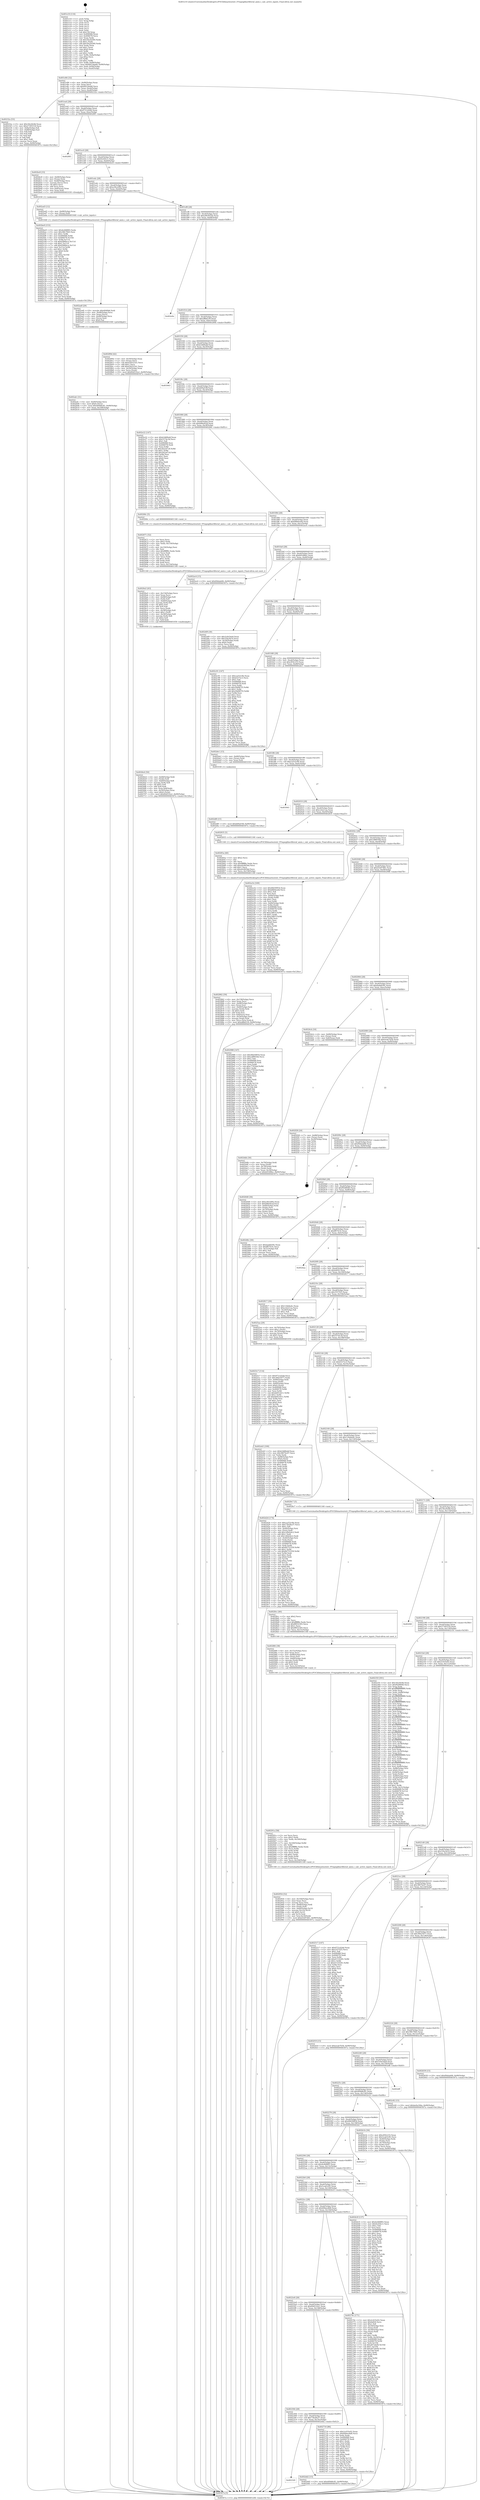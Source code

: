 digraph "0x401e10" {
  label = "0x401e10 (/mnt/c/Users/mathe/Desktop/tcc/POCII/binaries/extr_FFmpeglibavfilteraf_amix.c_calc_active_inputs_Final-ollvm.out::main(0))"
  labelloc = "t"
  node[shape=record]

  Entry [label="",width=0.3,height=0.3,shape=circle,fillcolor=black,style=filled]
  "0x401e84" [label="{
     0x401e84 [32]\l
     | [instrs]\l
     &nbsp;&nbsp;0x401e84 \<+6\>: mov -0x90(%rbp),%eax\l
     &nbsp;&nbsp;0x401e8a \<+2\>: mov %eax,%ecx\l
     &nbsp;&nbsp;0x401e8c \<+6\>: sub $0x8423dab8,%ecx\l
     &nbsp;&nbsp;0x401e92 \<+6\>: mov %eax,-0xa4(%rbp)\l
     &nbsp;&nbsp;0x401e98 \<+6\>: mov %ecx,-0xa8(%rbp)\l
     &nbsp;&nbsp;0x401e9e \<+6\>: je 000000000040232a \<main+0x51a\>\l
  }"]
  "0x40232a" [label="{
     0x40232a [53]\l
     | [instrs]\l
     &nbsp;&nbsp;0x40232a \<+5\>: mov $0x18ce9c8d,%eax\l
     &nbsp;&nbsp;0x40232f \<+5\>: mov $0x27395518,%ecx\l
     &nbsp;&nbsp;0x402334 \<+6\>: mov -0x8a(%rbp),%dl\l
     &nbsp;&nbsp;0x40233a \<+7\>: mov -0x89(%rbp),%sil\l
     &nbsp;&nbsp;0x402341 \<+3\>: mov %dl,%dil\l
     &nbsp;&nbsp;0x402344 \<+3\>: and %sil,%dil\l
     &nbsp;&nbsp;0x402347 \<+3\>: xor %sil,%dl\l
     &nbsp;&nbsp;0x40234a \<+3\>: or %dl,%dil\l
     &nbsp;&nbsp;0x40234d \<+4\>: test $0x1,%dil\l
     &nbsp;&nbsp;0x402351 \<+3\>: cmovne %ecx,%eax\l
     &nbsp;&nbsp;0x402354 \<+6\>: mov %eax,-0x90(%rbp)\l
     &nbsp;&nbsp;0x40235a \<+5\>: jmp 000000000040307a \<main+0x126a\>\l
  }"]
  "0x401ea4" [label="{
     0x401ea4 [28]\l
     | [instrs]\l
     &nbsp;&nbsp;0x401ea4 \<+5\>: jmp 0000000000401ea9 \<main+0x99\>\l
     &nbsp;&nbsp;0x401ea9 \<+6\>: mov -0xa4(%rbp),%eax\l
     &nbsp;&nbsp;0x401eaf \<+5\>: sub $0x9721d2dd,%eax\l
     &nbsp;&nbsp;0x401eb4 \<+6\>: mov %eax,-0xac(%rbp)\l
     &nbsp;&nbsp;0x401eba \<+6\>: je 0000000000402f85 \<main+0x1175\>\l
  }"]
  "0x40307a" [label="{
     0x40307a [5]\l
     | [instrs]\l
     &nbsp;&nbsp;0x40307a \<+5\>: jmp 0000000000401e84 \<main+0x74\>\l
  }"]
  "0x401e10" [label="{
     0x401e10 [116]\l
     | [instrs]\l
     &nbsp;&nbsp;0x401e10 \<+1\>: push %rbp\l
     &nbsp;&nbsp;0x401e11 \<+3\>: mov %rsp,%rbp\l
     &nbsp;&nbsp;0x401e14 \<+2\>: push %r15\l
     &nbsp;&nbsp;0x401e16 \<+2\>: push %r14\l
     &nbsp;&nbsp;0x401e18 \<+2\>: push %r13\l
     &nbsp;&nbsp;0x401e1a \<+2\>: push %r12\l
     &nbsp;&nbsp;0x401e1c \<+1\>: push %rbx\l
     &nbsp;&nbsp;0x401e1d \<+7\>: sub $0x158,%rsp\l
     &nbsp;&nbsp;0x401e24 \<+7\>: mov 0x406068,%eax\l
     &nbsp;&nbsp;0x401e2b \<+7\>: mov 0x406078,%ecx\l
     &nbsp;&nbsp;0x401e32 \<+2\>: mov %eax,%edx\l
     &nbsp;&nbsp;0x401e34 \<+6\>: sub $0x50a2b260,%edx\l
     &nbsp;&nbsp;0x401e3a \<+3\>: sub $0x1,%edx\l
     &nbsp;&nbsp;0x401e3d \<+6\>: add $0x50a2b260,%edx\l
     &nbsp;&nbsp;0x401e43 \<+3\>: imul %edx,%eax\l
     &nbsp;&nbsp;0x401e46 \<+3\>: and $0x1,%eax\l
     &nbsp;&nbsp;0x401e49 \<+3\>: cmp $0x0,%eax\l
     &nbsp;&nbsp;0x401e4c \<+4\>: sete %r8b\l
     &nbsp;&nbsp;0x401e50 \<+4\>: and $0x1,%r8b\l
     &nbsp;&nbsp;0x401e54 \<+7\>: mov %r8b,-0x8a(%rbp)\l
     &nbsp;&nbsp;0x401e5b \<+3\>: cmp $0xa,%ecx\l
     &nbsp;&nbsp;0x401e5e \<+4\>: setl %r8b\l
     &nbsp;&nbsp;0x401e62 \<+4\>: and $0x1,%r8b\l
     &nbsp;&nbsp;0x401e66 \<+7\>: mov %r8b,-0x89(%rbp)\l
     &nbsp;&nbsp;0x401e6d \<+10\>: movl $0x8423dab8,-0x90(%rbp)\l
     &nbsp;&nbsp;0x401e77 \<+6\>: mov %edi,-0x94(%rbp)\l
     &nbsp;&nbsp;0x401e7d \<+7\>: mov %rsi,-0xa0(%rbp)\l
  }"]
  Exit [label="",width=0.3,height=0.3,shape=circle,fillcolor=black,style=filled,peripheries=2]
  "0x402f85" [label="{
     0x402f85\l
  }", style=dashed]
  "0x401ec0" [label="{
     0x401ec0 [28]\l
     | [instrs]\l
     &nbsp;&nbsp;0x401ec0 \<+5\>: jmp 0000000000401ec5 \<main+0xb5\>\l
     &nbsp;&nbsp;0x401ec5 \<+6\>: mov -0xa4(%rbp),%eax\l
     &nbsp;&nbsp;0x401ecb \<+5\>: sub $0x9cd3fcc1,%eax\l
     &nbsp;&nbsp;0x401ed0 \<+6\>: mov %eax,-0xb0(%rbp)\l
     &nbsp;&nbsp;0x401ed6 \<+6\>: je 0000000000402bc8 \<main+0xdb8\>\l
  }"]
  "0x402df0" [label="{
     0x402df0 [15]\l
     | [instrs]\l
     &nbsp;&nbsp;0x402df0 \<+10\>: movl $0xb69af18f,-0x90(%rbp)\l
     &nbsp;&nbsp;0x402dfa \<+5\>: jmp 000000000040307a \<main+0x126a\>\l
  }"]
  "0x402bc8" [label="{
     0x402bc8 [33]\l
     | [instrs]\l
     &nbsp;&nbsp;0x402bc8 \<+4\>: mov -0x68(%rbp),%rax\l
     &nbsp;&nbsp;0x402bcc \<+3\>: mov (%rax),%rax\l
     &nbsp;&nbsp;0x402bcf \<+4\>: mov -0x40(%rbp),%rcx\l
     &nbsp;&nbsp;0x402bd3 \<+3\>: movslq (%rcx),%rcx\l
     &nbsp;&nbsp;0x402bd6 \<+4\>: shl $0x5,%rcx\l
     &nbsp;&nbsp;0x402bda \<+3\>: add %rcx,%rax\l
     &nbsp;&nbsp;0x402bdd \<+4\>: mov 0x8(%rax),%rax\l
     &nbsp;&nbsp;0x402be1 \<+3\>: mov %rax,%rdi\l
     &nbsp;&nbsp;0x402be4 \<+5\>: call 0000000000401030 \<free@plt\>\l
     | [calls]\l
     &nbsp;&nbsp;0x401030 \{1\} (unknown)\l
  }"]
  "0x401edc" [label="{
     0x401edc [28]\l
     | [instrs]\l
     &nbsp;&nbsp;0x401edc \<+5\>: jmp 0000000000401ee1 \<main+0xd1\>\l
     &nbsp;&nbsp;0x401ee1 \<+6\>: mov -0xa4(%rbp),%eax\l
     &nbsp;&nbsp;0x401ee7 \<+5\>: sub $0xa36ce082,%eax\l
     &nbsp;&nbsp;0x401eec \<+6\>: mov %eax,-0xb4(%rbp)\l
     &nbsp;&nbsp;0x401ef2 \<+6\>: je 0000000000402ad3 \<main+0xcc3\>\l
  }"]
  "0x402320" [label="{
     0x402320\l
  }", style=dashed]
  "0x402ad3" [label="{
     0x402ad3 [12]\l
     | [instrs]\l
     &nbsp;&nbsp;0x402ad3 \<+4\>: mov -0x68(%rbp),%rax\l
     &nbsp;&nbsp;0x402ad7 \<+3\>: mov (%rax),%rdi\l
     &nbsp;&nbsp;0x402ada \<+5\>: call 0000000000401640 \<calc_active_inputs\>\l
     | [calls]\l
     &nbsp;&nbsp;0x401640 \{1\} (/mnt/c/Users/mathe/Desktop/tcc/POCII/binaries/extr_FFmpeglibavfilteraf_amix.c_calc_active_inputs_Final-ollvm.out::calc_active_inputs)\l
  }"]
  "0x401ef8" [label="{
     0x401ef8 [28]\l
     | [instrs]\l
     &nbsp;&nbsp;0x401ef8 \<+5\>: jmp 0000000000401efd \<main+0xed\>\l
     &nbsp;&nbsp;0x401efd \<+6\>: mov -0xa4(%rbp),%eax\l
     &nbsp;&nbsp;0x401f03 \<+5\>: sub $0xa903022b,%eax\l
     &nbsp;&nbsp;0x401f08 \<+6\>: mov %eax,-0xb8(%rbp)\l
     &nbsp;&nbsp;0x401f0e \<+6\>: je 0000000000402e0e \<main+0xffe\>\l
  }"]
  "0x402dd2" [label="{
     0x402dd2 [15]\l
     | [instrs]\l
     &nbsp;&nbsp;0x402dd2 \<+10\>: movl $0x409d6c81,-0x90(%rbp)\l
     &nbsp;&nbsp;0x402ddc \<+5\>: jmp 000000000040307a \<main+0x126a\>\l
  }"]
  "0x402e0e" [label="{
     0x402e0e\l
  }", style=dashed]
  "0x401f14" [label="{
     0x401f14 [28]\l
     | [instrs]\l
     &nbsp;&nbsp;0x401f14 \<+5\>: jmp 0000000000401f19 \<main+0x109\>\l
     &nbsp;&nbsp;0x401f19 \<+6\>: mov -0xa4(%rbp),%eax\l
     &nbsp;&nbsp;0x401f1f \<+5\>: sub $0xaffb6239,%eax\l
     &nbsp;&nbsp;0x401f24 \<+6\>: mov %eax,-0xbc(%rbp)\l
     &nbsp;&nbsp;0x401f2a \<+6\>: je 000000000040289d \<main+0xa8d\>\l
  }"]
  "0x402be9" [label="{
     0x402be9 [153]\l
     | [instrs]\l
     &nbsp;&nbsp;0x402be9 \<+5\>: mov $0x4e468f65,%edx\l
     &nbsp;&nbsp;0x402bee \<+5\>: mov $0x38fc7845,%esi\l
     &nbsp;&nbsp;0x402bf3 \<+3\>: mov $0x1,%r8b\l
     &nbsp;&nbsp;0x402bf6 \<+8\>: mov 0x406068,%r9d\l
     &nbsp;&nbsp;0x402bfe \<+8\>: mov 0x406078,%r10d\l
     &nbsp;&nbsp;0x402c06 \<+3\>: mov %r9d,%r11d\l
     &nbsp;&nbsp;0x402c09 \<+7\>: sub $0xf286feca,%r11d\l
     &nbsp;&nbsp;0x402c10 \<+4\>: sub $0x1,%r11d\l
     &nbsp;&nbsp;0x402c14 \<+7\>: add $0xf286feca,%r11d\l
     &nbsp;&nbsp;0x402c1b \<+4\>: imul %r11d,%r9d\l
     &nbsp;&nbsp;0x402c1f \<+4\>: and $0x1,%r9d\l
     &nbsp;&nbsp;0x402c23 \<+4\>: cmp $0x0,%r9d\l
     &nbsp;&nbsp;0x402c27 \<+3\>: sete %bl\l
     &nbsp;&nbsp;0x402c2a \<+4\>: cmp $0xa,%r10d\l
     &nbsp;&nbsp;0x402c2e \<+4\>: setl %r14b\l
     &nbsp;&nbsp;0x402c32 \<+3\>: mov %bl,%r15b\l
     &nbsp;&nbsp;0x402c35 \<+4\>: xor $0xff,%r15b\l
     &nbsp;&nbsp;0x402c39 \<+3\>: mov %r14b,%r12b\l
     &nbsp;&nbsp;0x402c3c \<+4\>: xor $0xff,%r12b\l
     &nbsp;&nbsp;0x402c40 \<+4\>: xor $0x0,%r8b\l
     &nbsp;&nbsp;0x402c44 \<+3\>: mov %r15b,%r13b\l
     &nbsp;&nbsp;0x402c47 \<+4\>: and $0x0,%r13b\l
     &nbsp;&nbsp;0x402c4b \<+3\>: and %r8b,%bl\l
     &nbsp;&nbsp;0x402c4e \<+3\>: mov %r12b,%al\l
     &nbsp;&nbsp;0x402c51 \<+2\>: and $0x0,%al\l
     &nbsp;&nbsp;0x402c53 \<+3\>: and %r8b,%r14b\l
     &nbsp;&nbsp;0x402c56 \<+3\>: or %bl,%r13b\l
     &nbsp;&nbsp;0x402c59 \<+3\>: or %r14b,%al\l
     &nbsp;&nbsp;0x402c5c \<+3\>: xor %al,%r13b\l
     &nbsp;&nbsp;0x402c5f \<+3\>: or %r12b,%r15b\l
     &nbsp;&nbsp;0x402c62 \<+4\>: xor $0xff,%r15b\l
     &nbsp;&nbsp;0x402c66 \<+4\>: or $0x0,%r8b\l
     &nbsp;&nbsp;0x402c6a \<+3\>: and %r8b,%r15b\l
     &nbsp;&nbsp;0x402c6d \<+3\>: or %r15b,%r13b\l
     &nbsp;&nbsp;0x402c70 \<+4\>: test $0x1,%r13b\l
     &nbsp;&nbsp;0x402c74 \<+3\>: cmovne %esi,%edx\l
     &nbsp;&nbsp;0x402c77 \<+6\>: mov %edx,-0x90(%rbp)\l
     &nbsp;&nbsp;0x402c7d \<+5\>: jmp 000000000040307a \<main+0x126a\>\l
  }"]
  "0x40289d" [label="{
     0x40289d [42]\l
     | [instrs]\l
     &nbsp;&nbsp;0x40289d \<+4\>: mov -0x50(%rbp),%rax\l
     &nbsp;&nbsp;0x4028a1 \<+2\>: mov (%rax),%ecx\l
     &nbsp;&nbsp;0x4028a3 \<+6\>: sub $0x43b521b1,%ecx\l
     &nbsp;&nbsp;0x4028a9 \<+3\>: add $0x1,%ecx\l
     &nbsp;&nbsp;0x4028ac \<+6\>: add $0x43b521b1,%ecx\l
     &nbsp;&nbsp;0x4028b2 \<+4\>: mov -0x50(%rbp),%rax\l
     &nbsp;&nbsp;0x4028b6 \<+2\>: mov %ecx,(%rax)\l
     &nbsp;&nbsp;0x4028b8 \<+10\>: movl $0x60d532a1,-0x90(%rbp)\l
     &nbsp;&nbsp;0x4028c2 \<+5\>: jmp 000000000040307a \<main+0x126a\>\l
  }"]
  "0x401f30" [label="{
     0x401f30 [28]\l
     | [instrs]\l
     &nbsp;&nbsp;0x401f30 \<+5\>: jmp 0000000000401f35 \<main+0x125\>\l
     &nbsp;&nbsp;0x401f35 \<+6\>: mov -0xa4(%rbp),%eax\l
     &nbsp;&nbsp;0x401f3b \<+5\>: sub $0xb3d68abf,%eax\l
     &nbsp;&nbsp;0x401f40 \<+6\>: mov %eax,-0xc0(%rbp)\l
     &nbsp;&nbsp;0x401f46 \<+6\>: je 0000000000403063 \<main+0x1253\>\l
  }"]
  "0x402afc" [label="{
     0x402afc [31]\l
     | [instrs]\l
     &nbsp;&nbsp;0x402afc \<+4\>: mov -0x40(%rbp),%rcx\l
     &nbsp;&nbsp;0x402b00 \<+6\>: movl $0x0,(%rcx)\l
     &nbsp;&nbsp;0x402b06 \<+10\>: movl $0x409d6c81,-0x90(%rbp)\l
     &nbsp;&nbsp;0x402b10 \<+6\>: mov %eax,-0x168(%rbp)\l
     &nbsp;&nbsp;0x402b16 \<+5\>: jmp 000000000040307a \<main+0x126a\>\l
  }"]
  "0x403063" [label="{
     0x403063\l
  }", style=dashed]
  "0x401f4c" [label="{
     0x401f4c [28]\l
     | [instrs]\l
     &nbsp;&nbsp;0x401f4c \<+5\>: jmp 0000000000401f51 \<main+0x141\>\l
     &nbsp;&nbsp;0x401f51 \<+6\>: mov -0xa4(%rbp),%eax\l
     &nbsp;&nbsp;0x401f57 \<+5\>: sub $0xb69af18f,%eax\l
     &nbsp;&nbsp;0x401f5c \<+6\>: mov %eax,-0xc4(%rbp)\l
     &nbsp;&nbsp;0x401f62 \<+6\>: je 0000000000402e22 \<main+0x1012\>\l
  }"]
  "0x402adf" [label="{
     0x402adf [29]\l
     | [instrs]\l
     &nbsp;&nbsp;0x402adf \<+10\>: movabs $0x4040b6,%rdi\l
     &nbsp;&nbsp;0x402ae9 \<+4\>: mov -0x48(%rbp),%rcx\l
     &nbsp;&nbsp;0x402aed \<+2\>: mov %eax,(%rcx)\l
     &nbsp;&nbsp;0x402aef \<+4\>: mov -0x48(%rbp),%rcx\l
     &nbsp;&nbsp;0x402af3 \<+2\>: mov (%rcx),%esi\l
     &nbsp;&nbsp;0x402af5 \<+2\>: mov $0x0,%al\l
     &nbsp;&nbsp;0x402af7 \<+5\>: call 0000000000401040 \<printf@plt\>\l
     | [calls]\l
     &nbsp;&nbsp;0x401040 \{1\} (unknown)\l
  }"]
  "0x402e22" [label="{
     0x402e22 [147]\l
     | [instrs]\l
     &nbsp;&nbsp;0x402e22 \<+5\>: mov $0xb3d68abf,%eax\l
     &nbsp;&nbsp;0x402e27 \<+5\>: mov $0x557dc3d,%ecx\l
     &nbsp;&nbsp;0x402e2c \<+2\>: mov $0x1,%dl\l
     &nbsp;&nbsp;0x402e2e \<+7\>: mov 0x406068,%esi\l
     &nbsp;&nbsp;0x402e35 \<+7\>: mov 0x406078,%edi\l
     &nbsp;&nbsp;0x402e3c \<+3\>: mov %esi,%r8d\l
     &nbsp;&nbsp;0x402e3f \<+7\>: sub $0x262a47c8,%r8d\l
     &nbsp;&nbsp;0x402e46 \<+4\>: sub $0x1,%r8d\l
     &nbsp;&nbsp;0x402e4a \<+7\>: add $0x262a47c8,%r8d\l
     &nbsp;&nbsp;0x402e51 \<+4\>: imul %r8d,%esi\l
     &nbsp;&nbsp;0x402e55 \<+3\>: and $0x1,%esi\l
     &nbsp;&nbsp;0x402e58 \<+3\>: cmp $0x0,%esi\l
     &nbsp;&nbsp;0x402e5b \<+4\>: sete %r9b\l
     &nbsp;&nbsp;0x402e5f \<+3\>: cmp $0xa,%edi\l
     &nbsp;&nbsp;0x402e62 \<+4\>: setl %r10b\l
     &nbsp;&nbsp;0x402e66 \<+3\>: mov %r9b,%r11b\l
     &nbsp;&nbsp;0x402e69 \<+4\>: xor $0xff,%r11b\l
     &nbsp;&nbsp;0x402e6d \<+3\>: mov %r10b,%bl\l
     &nbsp;&nbsp;0x402e70 \<+3\>: xor $0xff,%bl\l
     &nbsp;&nbsp;0x402e73 \<+3\>: xor $0x0,%dl\l
     &nbsp;&nbsp;0x402e76 \<+3\>: mov %r11b,%r14b\l
     &nbsp;&nbsp;0x402e79 \<+4\>: and $0x0,%r14b\l
     &nbsp;&nbsp;0x402e7d \<+3\>: and %dl,%r9b\l
     &nbsp;&nbsp;0x402e80 \<+3\>: mov %bl,%r15b\l
     &nbsp;&nbsp;0x402e83 \<+4\>: and $0x0,%r15b\l
     &nbsp;&nbsp;0x402e87 \<+3\>: and %dl,%r10b\l
     &nbsp;&nbsp;0x402e8a \<+3\>: or %r9b,%r14b\l
     &nbsp;&nbsp;0x402e8d \<+3\>: or %r10b,%r15b\l
     &nbsp;&nbsp;0x402e90 \<+3\>: xor %r15b,%r14b\l
     &nbsp;&nbsp;0x402e93 \<+3\>: or %bl,%r11b\l
     &nbsp;&nbsp;0x402e96 \<+4\>: xor $0xff,%r11b\l
     &nbsp;&nbsp;0x402e9a \<+3\>: or $0x0,%dl\l
     &nbsp;&nbsp;0x402e9d \<+3\>: and %dl,%r11b\l
     &nbsp;&nbsp;0x402ea0 \<+3\>: or %r11b,%r14b\l
     &nbsp;&nbsp;0x402ea3 \<+4\>: test $0x1,%r14b\l
     &nbsp;&nbsp;0x402ea7 \<+3\>: cmovne %ecx,%eax\l
     &nbsp;&nbsp;0x402eaa \<+6\>: mov %eax,-0x90(%rbp)\l
     &nbsp;&nbsp;0x402eb0 \<+5\>: jmp 000000000040307a \<main+0x126a\>\l
  }"]
  "0x401f68" [label="{
     0x401f68 [28]\l
     | [instrs]\l
     &nbsp;&nbsp;0x401f68 \<+5\>: jmp 0000000000401f6d \<main+0x15d\>\l
     &nbsp;&nbsp;0x401f6d \<+6\>: mov -0xa4(%rbp),%eax\l
     &nbsp;&nbsp;0x401f73 \<+5\>: sub $0xb86e82af,%eax\l
     &nbsp;&nbsp;0x401f78 \<+6\>: mov %eax,-0xc8(%rbp)\l
     &nbsp;&nbsp;0x401f7e \<+6\>: je 000000000040266c \<main+0x85c\>\l
  }"]
  "0x402954" [label="{
     0x402954 [52]\l
     | [instrs]\l
     &nbsp;&nbsp;0x402954 \<+6\>: mov -0x164(%rbp),%ecx\l
     &nbsp;&nbsp;0x40295a \<+3\>: imul %eax,%ecx\l
     &nbsp;&nbsp;0x40295d \<+3\>: movslq %ecx,%rsi\l
     &nbsp;&nbsp;0x402960 \<+4\>: mov -0x68(%rbp),%rdi\l
     &nbsp;&nbsp;0x402964 \<+3\>: mov (%rdi),%rdi\l
     &nbsp;&nbsp;0x402967 \<+4\>: mov -0x60(%rbp),%r10\l
     &nbsp;&nbsp;0x40296b \<+3\>: movslq (%r10),%r10\l
     &nbsp;&nbsp;0x40296e \<+4\>: shl $0x5,%r10\l
     &nbsp;&nbsp;0x402972 \<+3\>: add %r10,%rdi\l
     &nbsp;&nbsp;0x402975 \<+4\>: mov %rsi,0x18(%rdi)\l
     &nbsp;&nbsp;0x402979 \<+10\>: movl $0xd1b97d61,-0x90(%rbp)\l
     &nbsp;&nbsp;0x402983 \<+5\>: jmp 000000000040307a \<main+0x126a\>\l
  }"]
  "0x40266c" [label="{
     0x40266c [5]\l
     | [instrs]\l
     &nbsp;&nbsp;0x40266c \<+5\>: call 0000000000401160 \<next_i\>\l
     | [calls]\l
     &nbsp;&nbsp;0x401160 \{1\} (/mnt/c/Users/mathe/Desktop/tcc/POCII/binaries/extr_FFmpeglibavfilteraf_amix.c_calc_active_inputs_Final-ollvm.out::next_i)\l
  }"]
  "0x401f84" [label="{
     0x401f84 [28]\l
     | [instrs]\l
     &nbsp;&nbsp;0x401f84 \<+5\>: jmp 0000000000401f89 \<main+0x179\>\l
     &nbsp;&nbsp;0x401f89 \<+6\>: mov -0xa4(%rbp),%eax\l
     &nbsp;&nbsp;0x401f8f \<+5\>: sub $0xb8b0ea4d,%eax\l
     &nbsp;&nbsp;0x401f94 \<+6\>: mov %eax,-0xcc(%rbp)\l
     &nbsp;&nbsp;0x401f9a \<+6\>: je 0000000000402ac4 \<main+0xcb4\>\l
  }"]
  "0x40291a" [label="{
     0x40291a [58]\l
     | [instrs]\l
     &nbsp;&nbsp;0x40291a \<+2\>: xor %ecx,%ecx\l
     &nbsp;&nbsp;0x40291c \<+5\>: mov $0x2,%edx\l
     &nbsp;&nbsp;0x402921 \<+6\>: mov %edx,-0x160(%rbp)\l
     &nbsp;&nbsp;0x402927 \<+1\>: cltd\l
     &nbsp;&nbsp;0x402928 \<+7\>: mov -0x160(%rbp),%r8d\l
     &nbsp;&nbsp;0x40292f \<+3\>: idiv %r8d\l
     &nbsp;&nbsp;0x402932 \<+6\>: imul $0xfffffffe,%edx,%edx\l
     &nbsp;&nbsp;0x402938 \<+3\>: mov %ecx,%r9d\l
     &nbsp;&nbsp;0x40293b \<+3\>: sub %edx,%r9d\l
     &nbsp;&nbsp;0x40293e \<+2\>: mov %ecx,%edx\l
     &nbsp;&nbsp;0x402940 \<+3\>: sub $0x1,%edx\l
     &nbsp;&nbsp;0x402943 \<+3\>: add %edx,%r9d\l
     &nbsp;&nbsp;0x402946 \<+3\>: sub %r9d,%ecx\l
     &nbsp;&nbsp;0x402949 \<+6\>: mov %ecx,-0x164(%rbp)\l
     &nbsp;&nbsp;0x40294f \<+5\>: call 0000000000401160 \<next_i\>\l
     | [calls]\l
     &nbsp;&nbsp;0x401160 \{1\} (/mnt/c/Users/mathe/Desktop/tcc/POCII/binaries/extr_FFmpeglibavfilteraf_amix.c_calc_active_inputs_Final-ollvm.out::next_i)\l
  }"]
  "0x402ac4" [label="{
     0x402ac4 [15]\l
     | [instrs]\l
     &nbsp;&nbsp;0x402ac4 \<+10\>: movl $0xf04dab06,-0x90(%rbp)\l
     &nbsp;&nbsp;0x402ace \<+5\>: jmp 000000000040307a \<main+0x126a\>\l
  }"]
  "0x401fa0" [label="{
     0x401fa0 [28]\l
     | [instrs]\l
     &nbsp;&nbsp;0x401fa0 \<+5\>: jmp 0000000000401fa5 \<main+0x195\>\l
     &nbsp;&nbsp;0x401fa5 \<+6\>: mov -0xa4(%rbp),%eax\l
     &nbsp;&nbsp;0x401fab \<+5\>: sub $0xb916f8ec,%eax\l
     &nbsp;&nbsp;0x401fb0 \<+6\>: mov %eax,-0xd0(%rbp)\l
     &nbsp;&nbsp;0x401fb6 \<+6\>: je 00000000004024f9 \<main+0x6e9\>\l
  }"]
  "0x4028f4" [label="{
     0x4028f4 [38]\l
     | [instrs]\l
     &nbsp;&nbsp;0x4028f4 \<+6\>: mov -0x15c(%rbp),%ecx\l
     &nbsp;&nbsp;0x4028fa \<+3\>: imul %eax,%ecx\l
     &nbsp;&nbsp;0x4028fd \<+4\>: mov -0x68(%rbp),%rsi\l
     &nbsp;&nbsp;0x402901 \<+3\>: mov (%rsi),%rsi\l
     &nbsp;&nbsp;0x402904 \<+4\>: mov -0x60(%rbp),%rdi\l
     &nbsp;&nbsp;0x402908 \<+3\>: movslq (%rdi),%rdi\l
     &nbsp;&nbsp;0x40290b \<+4\>: shl $0x5,%rdi\l
     &nbsp;&nbsp;0x40290f \<+3\>: add %rdi,%rsi\l
     &nbsp;&nbsp;0x402912 \<+3\>: mov %ecx,0x10(%rsi)\l
     &nbsp;&nbsp;0x402915 \<+5\>: call 0000000000401160 \<next_i\>\l
     | [calls]\l
     &nbsp;&nbsp;0x401160 \{1\} (/mnt/c/Users/mathe/Desktop/tcc/POCII/binaries/extr_FFmpeglibavfilteraf_amix.c_calc_active_inputs_Final-ollvm.out::next_i)\l
  }"]
  "0x4024f9" [label="{
     0x4024f9 [30]\l
     | [instrs]\l
     &nbsp;&nbsp;0x4024f9 \<+5\>: mov $0x3c0e5da9,%eax\l
     &nbsp;&nbsp;0x4024fe \<+5\>: mov $0x35fa3b14,%ecx\l
     &nbsp;&nbsp;0x402503 \<+3\>: mov -0x30(%rbp),%edx\l
     &nbsp;&nbsp;0x402506 \<+3\>: cmp $0x0,%edx\l
     &nbsp;&nbsp;0x402509 \<+3\>: cmove %ecx,%eax\l
     &nbsp;&nbsp;0x40250c \<+6\>: mov %eax,-0x90(%rbp)\l
     &nbsp;&nbsp;0x402512 \<+5\>: jmp 000000000040307a \<main+0x126a\>\l
  }"]
  "0x401fbc" [label="{
     0x401fbc [28]\l
     | [instrs]\l
     &nbsp;&nbsp;0x401fbc \<+5\>: jmp 0000000000401fc1 \<main+0x1b1\>\l
     &nbsp;&nbsp;0x401fc1 \<+6\>: mov -0xa4(%rbp),%eax\l
     &nbsp;&nbsp;0x401fc7 \<+5\>: sub $0xbe0a184a,%eax\l
     &nbsp;&nbsp;0x401fcc \<+6\>: mov %eax,-0xd4(%rbp)\l
     &nbsp;&nbsp;0x401fd2 \<+6\>: je 0000000000402c91 \<main+0xe81\>\l
  }"]
  "0x4028cc" [label="{
     0x4028cc [40]\l
     | [instrs]\l
     &nbsp;&nbsp;0x4028cc \<+5\>: mov $0x2,%ecx\l
     &nbsp;&nbsp;0x4028d1 \<+1\>: cltd\l
     &nbsp;&nbsp;0x4028d2 \<+2\>: idiv %ecx\l
     &nbsp;&nbsp;0x4028d4 \<+6\>: imul $0xfffffffe,%edx,%ecx\l
     &nbsp;&nbsp;0x4028da \<+6\>: sub $0xf8932305,%ecx\l
     &nbsp;&nbsp;0x4028e0 \<+3\>: add $0x1,%ecx\l
     &nbsp;&nbsp;0x4028e3 \<+6\>: add $0xf8932305,%ecx\l
     &nbsp;&nbsp;0x4028e9 \<+6\>: mov %ecx,-0x15c(%rbp)\l
     &nbsp;&nbsp;0x4028ef \<+5\>: call 0000000000401160 \<next_i\>\l
     | [calls]\l
     &nbsp;&nbsp;0x401160 \{1\} (/mnt/c/Users/mathe/Desktop/tcc/POCII/binaries/extr_FFmpeglibavfilteraf_amix.c_calc_active_inputs_Final-ollvm.out::next_i)\l
  }"]
  "0x402c91" [label="{
     0x402c91 [147]\l
     | [instrs]\l
     &nbsp;&nbsp;0x402c91 \<+5\>: mov $0xca252c0b,%eax\l
     &nbsp;&nbsp;0x402c96 \<+5\>: mov $0xb527ec3,%ecx\l
     &nbsp;&nbsp;0x402c9b \<+2\>: mov $0x1,%dl\l
     &nbsp;&nbsp;0x402c9d \<+7\>: mov 0x406068,%esi\l
     &nbsp;&nbsp;0x402ca4 \<+7\>: mov 0x406078,%edi\l
     &nbsp;&nbsp;0x402cab \<+3\>: mov %esi,%r8d\l
     &nbsp;&nbsp;0x402cae \<+7\>: sub $0x29d987f3,%r8d\l
     &nbsp;&nbsp;0x402cb5 \<+4\>: sub $0x1,%r8d\l
     &nbsp;&nbsp;0x402cb9 \<+7\>: add $0x29d987f3,%r8d\l
     &nbsp;&nbsp;0x402cc0 \<+4\>: imul %r8d,%esi\l
     &nbsp;&nbsp;0x402cc4 \<+3\>: and $0x1,%esi\l
     &nbsp;&nbsp;0x402cc7 \<+3\>: cmp $0x0,%esi\l
     &nbsp;&nbsp;0x402cca \<+4\>: sete %r9b\l
     &nbsp;&nbsp;0x402cce \<+3\>: cmp $0xa,%edi\l
     &nbsp;&nbsp;0x402cd1 \<+4\>: setl %r10b\l
     &nbsp;&nbsp;0x402cd5 \<+3\>: mov %r9b,%r11b\l
     &nbsp;&nbsp;0x402cd8 \<+4\>: xor $0xff,%r11b\l
     &nbsp;&nbsp;0x402cdc \<+3\>: mov %r10b,%bl\l
     &nbsp;&nbsp;0x402cdf \<+3\>: xor $0xff,%bl\l
     &nbsp;&nbsp;0x402ce2 \<+3\>: xor $0x1,%dl\l
     &nbsp;&nbsp;0x402ce5 \<+3\>: mov %r11b,%r14b\l
     &nbsp;&nbsp;0x402ce8 \<+4\>: and $0xff,%r14b\l
     &nbsp;&nbsp;0x402cec \<+3\>: and %dl,%r9b\l
     &nbsp;&nbsp;0x402cef \<+3\>: mov %bl,%r15b\l
     &nbsp;&nbsp;0x402cf2 \<+4\>: and $0xff,%r15b\l
     &nbsp;&nbsp;0x402cf6 \<+3\>: and %dl,%r10b\l
     &nbsp;&nbsp;0x402cf9 \<+3\>: or %r9b,%r14b\l
     &nbsp;&nbsp;0x402cfc \<+3\>: or %r10b,%r15b\l
     &nbsp;&nbsp;0x402cff \<+3\>: xor %r15b,%r14b\l
     &nbsp;&nbsp;0x402d02 \<+3\>: or %bl,%r11b\l
     &nbsp;&nbsp;0x402d05 \<+4\>: xor $0xff,%r11b\l
     &nbsp;&nbsp;0x402d09 \<+3\>: or $0x1,%dl\l
     &nbsp;&nbsp;0x402d0c \<+3\>: and %dl,%r11b\l
     &nbsp;&nbsp;0x402d0f \<+3\>: or %r11b,%r14b\l
     &nbsp;&nbsp;0x402d12 \<+4\>: test $0x1,%r14b\l
     &nbsp;&nbsp;0x402d16 \<+3\>: cmovne %ecx,%eax\l
     &nbsp;&nbsp;0x402d19 \<+6\>: mov %eax,-0x90(%rbp)\l
     &nbsp;&nbsp;0x402d1f \<+5\>: jmp 000000000040307a \<main+0x126a\>\l
  }"]
  "0x401fd8" [label="{
     0x401fd8 [28]\l
     | [instrs]\l
     &nbsp;&nbsp;0x401fd8 \<+5\>: jmp 0000000000401fdd \<main+0x1cd\>\l
     &nbsp;&nbsp;0x401fdd \<+6\>: mov -0xa4(%rbp),%eax\l
     &nbsp;&nbsp;0x401fe3 \<+5\>: sub $0xc85fc233,%eax\l
     &nbsp;&nbsp;0x401fe8 \<+6\>: mov %eax,-0xd8(%rbp)\l
     &nbsp;&nbsp;0x401fee \<+6\>: je 0000000000402de1 \<main+0xfd1\>\l
  }"]
  "0x402862" [label="{
     0x402862 [59]\l
     | [instrs]\l
     &nbsp;&nbsp;0x402862 \<+6\>: mov -0x158(%rbp),%ecx\l
     &nbsp;&nbsp;0x402868 \<+3\>: imul %eax,%ecx\l
     &nbsp;&nbsp;0x40286b \<+4\>: mov -0x68(%rbp),%rsi\l
     &nbsp;&nbsp;0x40286f \<+3\>: mov (%rsi),%rsi\l
     &nbsp;&nbsp;0x402872 \<+4\>: mov -0x60(%rbp),%rdi\l
     &nbsp;&nbsp;0x402876 \<+3\>: movslq (%rdi),%rdi\l
     &nbsp;&nbsp;0x402879 \<+4\>: shl $0x5,%rdi\l
     &nbsp;&nbsp;0x40287d \<+3\>: add %rdi,%rsi\l
     &nbsp;&nbsp;0x402880 \<+4\>: mov 0x8(%rsi),%rsi\l
     &nbsp;&nbsp;0x402884 \<+4\>: mov -0x50(%rbp),%rdi\l
     &nbsp;&nbsp;0x402888 \<+3\>: movslq (%rdi),%rdi\l
     &nbsp;&nbsp;0x40288b \<+3\>: mov %ecx,(%rsi,%rdi,4)\l
     &nbsp;&nbsp;0x40288e \<+10\>: movl $0xaffb6239,-0x90(%rbp)\l
     &nbsp;&nbsp;0x402898 \<+5\>: jmp 000000000040307a \<main+0x126a\>\l
  }"]
  "0x402de1" [label="{
     0x402de1 [15]\l
     | [instrs]\l
     &nbsp;&nbsp;0x402de1 \<+4\>: mov -0x68(%rbp),%rax\l
     &nbsp;&nbsp;0x402de5 \<+3\>: mov (%rax),%rax\l
     &nbsp;&nbsp;0x402de8 \<+3\>: mov %rax,%rdi\l
     &nbsp;&nbsp;0x402deb \<+5\>: call 0000000000401030 \<free@plt\>\l
     | [calls]\l
     &nbsp;&nbsp;0x401030 \{1\} (unknown)\l
  }"]
  "0x401ff4" [label="{
     0x401ff4 [28]\l
     | [instrs]\l
     &nbsp;&nbsp;0x401ff4 \<+5\>: jmp 0000000000401ff9 \<main+0x1e9\>\l
     &nbsp;&nbsp;0x401ff9 \<+6\>: mov -0xa4(%rbp),%eax\l
     &nbsp;&nbsp;0x401fff \<+5\>: sub $0xca252c0b,%eax\l
     &nbsp;&nbsp;0x402004 \<+6\>: mov %eax,-0xdc(%rbp)\l
     &nbsp;&nbsp;0x40200a \<+6\>: je 0000000000403041 \<main+0x1231\>\l
  }"]
  "0x40283a" [label="{
     0x40283a [40]\l
     | [instrs]\l
     &nbsp;&nbsp;0x40283a \<+5\>: mov $0x2,%ecx\l
     &nbsp;&nbsp;0x40283f \<+1\>: cltd\l
     &nbsp;&nbsp;0x402840 \<+2\>: idiv %ecx\l
     &nbsp;&nbsp;0x402842 \<+6\>: imul $0xfffffffe,%edx,%ecx\l
     &nbsp;&nbsp;0x402848 \<+6\>: add $0xa0c845bd,%ecx\l
     &nbsp;&nbsp;0x40284e \<+3\>: add $0x1,%ecx\l
     &nbsp;&nbsp;0x402851 \<+6\>: sub $0xa0c845bd,%ecx\l
     &nbsp;&nbsp;0x402857 \<+6\>: mov %ecx,-0x158(%rbp)\l
     &nbsp;&nbsp;0x40285d \<+5\>: call 0000000000401160 \<next_i\>\l
     | [calls]\l
     &nbsp;&nbsp;0x401160 \{1\} (/mnt/c/Users/mathe/Desktop/tcc/POCII/binaries/extr_FFmpeglibavfilteraf_amix.c_calc_active_inputs_Final-ollvm.out::next_i)\l
  }"]
  "0x403041" [label="{
     0x403041\l
  }", style=dashed]
  "0x402010" [label="{
     0x402010 [28]\l
     | [instrs]\l
     &nbsp;&nbsp;0x402010 \<+5\>: jmp 0000000000402015 \<main+0x205\>\l
     &nbsp;&nbsp;0x402015 \<+6\>: mov -0xa4(%rbp),%eax\l
     &nbsp;&nbsp;0x40201b \<+5\>: sub $0xccb2e1aa,%eax\l
     &nbsp;&nbsp;0x402020 \<+6\>: mov %eax,-0xe0(%rbp)\l
     &nbsp;&nbsp;0x402026 \<+6\>: je 0000000000402835 \<main+0xa25\>\l
  }"]
  "0x402304" [label="{
     0x402304 [28]\l
     | [instrs]\l
     &nbsp;&nbsp;0x402304 \<+5\>: jmp 0000000000402309 \<main+0x4f9\>\l
     &nbsp;&nbsp;0x402309 \<+6\>: mov -0xa4(%rbp),%eax\l
     &nbsp;&nbsp;0x40230f \<+5\>: sub $0x73b28a37,%eax\l
     &nbsp;&nbsp;0x402314 \<+6\>: mov %eax,-0x14c(%rbp)\l
     &nbsp;&nbsp;0x40231a \<+6\>: je 0000000000402dd2 \<main+0xfc2\>\l
  }"]
  "0x402835" [label="{
     0x402835 [5]\l
     | [instrs]\l
     &nbsp;&nbsp;0x402835 \<+5\>: call 0000000000401160 \<next_i\>\l
     | [calls]\l
     &nbsp;&nbsp;0x401160 \{1\} (/mnt/c/Users/mathe/Desktop/tcc/POCII/binaries/extr_FFmpeglibavfilteraf_amix.c_calc_active_inputs_Final-ollvm.out::next_i)\l
  }"]
  "0x40202c" [label="{
     0x40202c [28]\l
     | [instrs]\l
     &nbsp;&nbsp;0x40202c \<+5\>: jmp 0000000000402031 \<main+0x221\>\l
     &nbsp;&nbsp;0x402031 \<+6\>: mov -0xa4(%rbp),%eax\l
     &nbsp;&nbsp;0x402037 \<+5\>: sub $0xcdf8934d,%eax\l
     &nbsp;&nbsp;0x40203c \<+6\>: mov %eax,-0xe4(%rbp)\l
     &nbsp;&nbsp;0x402042 \<+6\>: je 0000000000402a1b \<main+0xc0b\>\l
  }"]
  "0x402716" [label="{
     0x402716 [86]\l
     | [instrs]\l
     &nbsp;&nbsp;0x402716 \<+5\>: mov $0x2c435e02,%eax\l
     &nbsp;&nbsp;0x40271b \<+5\>: mov $0x60bee4b8,%ecx\l
     &nbsp;&nbsp;0x402720 \<+2\>: xor %edx,%edx\l
     &nbsp;&nbsp;0x402722 \<+7\>: mov 0x406068,%esi\l
     &nbsp;&nbsp;0x402729 \<+7\>: mov 0x406078,%edi\l
     &nbsp;&nbsp;0x402730 \<+3\>: sub $0x1,%edx\l
     &nbsp;&nbsp;0x402733 \<+3\>: mov %esi,%r8d\l
     &nbsp;&nbsp;0x402736 \<+3\>: add %edx,%r8d\l
     &nbsp;&nbsp;0x402739 \<+4\>: imul %r8d,%esi\l
     &nbsp;&nbsp;0x40273d \<+3\>: and $0x1,%esi\l
     &nbsp;&nbsp;0x402740 \<+3\>: cmp $0x0,%esi\l
     &nbsp;&nbsp;0x402743 \<+4\>: sete %r9b\l
     &nbsp;&nbsp;0x402747 \<+3\>: cmp $0xa,%edi\l
     &nbsp;&nbsp;0x40274a \<+4\>: setl %r10b\l
     &nbsp;&nbsp;0x40274e \<+3\>: mov %r9b,%r11b\l
     &nbsp;&nbsp;0x402751 \<+3\>: and %r10b,%r11b\l
     &nbsp;&nbsp;0x402754 \<+3\>: xor %r10b,%r9b\l
     &nbsp;&nbsp;0x402757 \<+3\>: or %r9b,%r11b\l
     &nbsp;&nbsp;0x40275a \<+4\>: test $0x1,%r11b\l
     &nbsp;&nbsp;0x40275e \<+3\>: cmovne %ecx,%eax\l
     &nbsp;&nbsp;0x402761 \<+6\>: mov %eax,-0x90(%rbp)\l
     &nbsp;&nbsp;0x402767 \<+5\>: jmp 000000000040307a \<main+0x126a\>\l
  }"]
  "0x402a1b" [label="{
     0x402a1b [169]\l
     | [instrs]\l
     &nbsp;&nbsp;0x402a1b \<+5\>: mov $0x48d30854,%eax\l
     &nbsp;&nbsp;0x402a20 \<+5\>: mov $0xb8b0ea4d,%ecx\l
     &nbsp;&nbsp;0x402a25 \<+2\>: mov $0x1,%dl\l
     &nbsp;&nbsp;0x402a27 \<+2\>: xor %esi,%esi\l
     &nbsp;&nbsp;0x402a29 \<+4\>: mov -0x60(%rbp),%rdi\l
     &nbsp;&nbsp;0x402a2d \<+3\>: mov (%rdi),%r8d\l
     &nbsp;&nbsp;0x402a30 \<+3\>: sub $0x1,%esi\l
     &nbsp;&nbsp;0x402a33 \<+3\>: sub %esi,%r8d\l
     &nbsp;&nbsp;0x402a36 \<+4\>: mov -0x60(%rbp),%rdi\l
     &nbsp;&nbsp;0x402a3a \<+3\>: mov %r8d,(%rdi)\l
     &nbsp;&nbsp;0x402a3d \<+7\>: mov 0x406068,%esi\l
     &nbsp;&nbsp;0x402a44 \<+8\>: mov 0x406078,%r8d\l
     &nbsp;&nbsp;0x402a4c \<+3\>: mov %esi,%r9d\l
     &nbsp;&nbsp;0x402a4f \<+7\>: add $0xa3887f,%r9d\l
     &nbsp;&nbsp;0x402a56 \<+4\>: sub $0x1,%r9d\l
     &nbsp;&nbsp;0x402a5a \<+7\>: sub $0xa3887f,%r9d\l
     &nbsp;&nbsp;0x402a61 \<+4\>: imul %r9d,%esi\l
     &nbsp;&nbsp;0x402a65 \<+3\>: and $0x1,%esi\l
     &nbsp;&nbsp;0x402a68 \<+3\>: cmp $0x0,%esi\l
     &nbsp;&nbsp;0x402a6b \<+4\>: sete %r10b\l
     &nbsp;&nbsp;0x402a6f \<+4\>: cmp $0xa,%r8d\l
     &nbsp;&nbsp;0x402a73 \<+4\>: setl %r11b\l
     &nbsp;&nbsp;0x402a77 \<+3\>: mov %r10b,%bl\l
     &nbsp;&nbsp;0x402a7a \<+3\>: xor $0xff,%bl\l
     &nbsp;&nbsp;0x402a7d \<+3\>: mov %r11b,%r14b\l
     &nbsp;&nbsp;0x402a80 \<+4\>: xor $0xff,%r14b\l
     &nbsp;&nbsp;0x402a84 \<+3\>: xor $0x1,%dl\l
     &nbsp;&nbsp;0x402a87 \<+3\>: mov %bl,%r15b\l
     &nbsp;&nbsp;0x402a8a \<+4\>: and $0xff,%r15b\l
     &nbsp;&nbsp;0x402a8e \<+3\>: and %dl,%r10b\l
     &nbsp;&nbsp;0x402a91 \<+3\>: mov %r14b,%r12b\l
     &nbsp;&nbsp;0x402a94 \<+4\>: and $0xff,%r12b\l
     &nbsp;&nbsp;0x402a98 \<+3\>: and %dl,%r11b\l
     &nbsp;&nbsp;0x402a9b \<+3\>: or %r10b,%r15b\l
     &nbsp;&nbsp;0x402a9e \<+3\>: or %r11b,%r12b\l
     &nbsp;&nbsp;0x402aa1 \<+3\>: xor %r12b,%r15b\l
     &nbsp;&nbsp;0x402aa4 \<+3\>: or %r14b,%bl\l
     &nbsp;&nbsp;0x402aa7 \<+3\>: xor $0xff,%bl\l
     &nbsp;&nbsp;0x402aaa \<+3\>: or $0x1,%dl\l
     &nbsp;&nbsp;0x402aad \<+2\>: and %dl,%bl\l
     &nbsp;&nbsp;0x402aaf \<+3\>: or %bl,%r15b\l
     &nbsp;&nbsp;0x402ab2 \<+4\>: test $0x1,%r15b\l
     &nbsp;&nbsp;0x402ab6 \<+3\>: cmovne %ecx,%eax\l
     &nbsp;&nbsp;0x402ab9 \<+6\>: mov %eax,-0x90(%rbp)\l
     &nbsp;&nbsp;0x402abf \<+5\>: jmp 000000000040307a \<main+0x126a\>\l
  }"]
  "0x402048" [label="{
     0x402048 [28]\l
     | [instrs]\l
     &nbsp;&nbsp;0x402048 \<+5\>: jmp 000000000040204d \<main+0x23d\>\l
     &nbsp;&nbsp;0x40204d \<+6\>: mov -0xa4(%rbp),%eax\l
     &nbsp;&nbsp;0x402053 \<+5\>: sub $0xd1b97d61,%eax\l
     &nbsp;&nbsp;0x402058 \<+6\>: mov %eax,-0xe8(%rbp)\l
     &nbsp;&nbsp;0x40205e \<+6\>: je 0000000000402988 \<main+0xb78\>\l
  }"]
  "0x4022e8" [label="{
     0x4022e8 [28]\l
     | [instrs]\l
     &nbsp;&nbsp;0x4022e8 \<+5\>: jmp 00000000004022ed \<main+0x4dd\>\l
     &nbsp;&nbsp;0x4022ed \<+6\>: mov -0xa4(%rbp),%eax\l
     &nbsp;&nbsp;0x4022f3 \<+5\>: sub $0x60d532a1,%eax\l
     &nbsp;&nbsp;0x4022f8 \<+6\>: mov %eax,-0x148(%rbp)\l
     &nbsp;&nbsp;0x4022fe \<+6\>: je 0000000000402716 \<main+0x906\>\l
  }"]
  "0x402988" [label="{
     0x402988 [147]\l
     | [instrs]\l
     &nbsp;&nbsp;0x402988 \<+5\>: mov $0x48d30854,%eax\l
     &nbsp;&nbsp;0x40298d \<+5\>: mov $0xcdf8934d,%ecx\l
     &nbsp;&nbsp;0x402992 \<+2\>: mov $0x1,%dl\l
     &nbsp;&nbsp;0x402994 \<+7\>: mov 0x406068,%esi\l
     &nbsp;&nbsp;0x40299b \<+7\>: mov 0x406078,%edi\l
     &nbsp;&nbsp;0x4029a2 \<+3\>: mov %esi,%r8d\l
     &nbsp;&nbsp;0x4029a5 \<+7\>: sub $0xc77654ef,%r8d\l
     &nbsp;&nbsp;0x4029ac \<+4\>: sub $0x1,%r8d\l
     &nbsp;&nbsp;0x4029b0 \<+7\>: add $0xc77654ef,%r8d\l
     &nbsp;&nbsp;0x4029b7 \<+4\>: imul %r8d,%esi\l
     &nbsp;&nbsp;0x4029bb \<+3\>: and $0x1,%esi\l
     &nbsp;&nbsp;0x4029be \<+3\>: cmp $0x0,%esi\l
     &nbsp;&nbsp;0x4029c1 \<+4\>: sete %r9b\l
     &nbsp;&nbsp;0x4029c5 \<+3\>: cmp $0xa,%edi\l
     &nbsp;&nbsp;0x4029c8 \<+4\>: setl %r10b\l
     &nbsp;&nbsp;0x4029cc \<+3\>: mov %r9b,%r11b\l
     &nbsp;&nbsp;0x4029cf \<+4\>: xor $0xff,%r11b\l
     &nbsp;&nbsp;0x4029d3 \<+3\>: mov %r10b,%bl\l
     &nbsp;&nbsp;0x4029d6 \<+3\>: xor $0xff,%bl\l
     &nbsp;&nbsp;0x4029d9 \<+3\>: xor $0x0,%dl\l
     &nbsp;&nbsp;0x4029dc \<+3\>: mov %r11b,%r14b\l
     &nbsp;&nbsp;0x4029df \<+4\>: and $0x0,%r14b\l
     &nbsp;&nbsp;0x4029e3 \<+3\>: and %dl,%r9b\l
     &nbsp;&nbsp;0x4029e6 \<+3\>: mov %bl,%r15b\l
     &nbsp;&nbsp;0x4029e9 \<+4\>: and $0x0,%r15b\l
     &nbsp;&nbsp;0x4029ed \<+3\>: and %dl,%r10b\l
     &nbsp;&nbsp;0x4029f0 \<+3\>: or %r9b,%r14b\l
     &nbsp;&nbsp;0x4029f3 \<+3\>: or %r10b,%r15b\l
     &nbsp;&nbsp;0x4029f6 \<+3\>: xor %r15b,%r14b\l
     &nbsp;&nbsp;0x4029f9 \<+3\>: or %bl,%r11b\l
     &nbsp;&nbsp;0x4029fc \<+4\>: xor $0xff,%r11b\l
     &nbsp;&nbsp;0x402a00 \<+3\>: or $0x0,%dl\l
     &nbsp;&nbsp;0x402a03 \<+3\>: and %dl,%r11b\l
     &nbsp;&nbsp;0x402a06 \<+3\>: or %r11b,%r14b\l
     &nbsp;&nbsp;0x402a09 \<+4\>: test $0x1,%r14b\l
     &nbsp;&nbsp;0x402a0d \<+3\>: cmovne %ecx,%eax\l
     &nbsp;&nbsp;0x402a10 \<+6\>: mov %eax,-0x90(%rbp)\l
     &nbsp;&nbsp;0x402a16 \<+5\>: jmp 000000000040307a \<main+0x126a\>\l
  }"]
  "0x402064" [label="{
     0x402064 [28]\l
     | [instrs]\l
     &nbsp;&nbsp;0x402064 \<+5\>: jmp 0000000000402069 \<main+0x259\>\l
     &nbsp;&nbsp;0x402069 \<+6\>: mov -0xa4(%rbp),%eax\l
     &nbsp;&nbsp;0x40206f \<+5\>: sub $0xdaddd30c,%eax\l
     &nbsp;&nbsp;0x402074 \<+6\>: mov %eax,-0xec(%rbp)\l
     &nbsp;&nbsp;0x40207a \<+6\>: je 00000000004024cb \<main+0x6bb\>\l
  }"]
  "0x40276c" [label="{
     0x40276c [171]\l
     | [instrs]\l
     &nbsp;&nbsp;0x40276c \<+5\>: mov $0x2c435e02,%eax\l
     &nbsp;&nbsp;0x402771 \<+5\>: mov $0xfa820,%ecx\l
     &nbsp;&nbsp;0x402776 \<+2\>: mov $0x1,%dl\l
     &nbsp;&nbsp;0x402778 \<+4\>: mov -0x50(%rbp),%rsi\l
     &nbsp;&nbsp;0x40277c \<+2\>: mov (%rsi),%edi\l
     &nbsp;&nbsp;0x40277e \<+4\>: mov -0x58(%rbp),%rsi\l
     &nbsp;&nbsp;0x402782 \<+2\>: cmp (%rsi),%edi\l
     &nbsp;&nbsp;0x402784 \<+4\>: setl %r8b\l
     &nbsp;&nbsp;0x402788 \<+4\>: and $0x1,%r8b\l
     &nbsp;&nbsp;0x40278c \<+4\>: mov %r8b,-0x29(%rbp)\l
     &nbsp;&nbsp;0x402790 \<+7\>: mov 0x406068,%edi\l
     &nbsp;&nbsp;0x402797 \<+8\>: mov 0x406078,%r9d\l
     &nbsp;&nbsp;0x40279f \<+3\>: mov %edi,%r10d\l
     &nbsp;&nbsp;0x4027a2 \<+7\>: sub $0xa872def4,%r10d\l
     &nbsp;&nbsp;0x4027a9 \<+4\>: sub $0x1,%r10d\l
     &nbsp;&nbsp;0x4027ad \<+7\>: add $0xa872def4,%r10d\l
     &nbsp;&nbsp;0x4027b4 \<+4\>: imul %r10d,%edi\l
     &nbsp;&nbsp;0x4027b8 \<+3\>: and $0x1,%edi\l
     &nbsp;&nbsp;0x4027bb \<+3\>: cmp $0x0,%edi\l
     &nbsp;&nbsp;0x4027be \<+4\>: sete %r8b\l
     &nbsp;&nbsp;0x4027c2 \<+4\>: cmp $0xa,%r9d\l
     &nbsp;&nbsp;0x4027c6 \<+4\>: setl %r11b\l
     &nbsp;&nbsp;0x4027ca \<+3\>: mov %r8b,%bl\l
     &nbsp;&nbsp;0x4027cd \<+3\>: xor $0xff,%bl\l
     &nbsp;&nbsp;0x4027d0 \<+3\>: mov %r11b,%r14b\l
     &nbsp;&nbsp;0x4027d3 \<+4\>: xor $0xff,%r14b\l
     &nbsp;&nbsp;0x4027d7 \<+3\>: xor $0x1,%dl\l
     &nbsp;&nbsp;0x4027da \<+3\>: mov %bl,%r15b\l
     &nbsp;&nbsp;0x4027dd \<+4\>: and $0xff,%r15b\l
     &nbsp;&nbsp;0x4027e1 \<+3\>: and %dl,%r8b\l
     &nbsp;&nbsp;0x4027e4 \<+3\>: mov %r14b,%r12b\l
     &nbsp;&nbsp;0x4027e7 \<+4\>: and $0xff,%r12b\l
     &nbsp;&nbsp;0x4027eb \<+3\>: and %dl,%r11b\l
     &nbsp;&nbsp;0x4027ee \<+3\>: or %r8b,%r15b\l
     &nbsp;&nbsp;0x4027f1 \<+3\>: or %r11b,%r12b\l
     &nbsp;&nbsp;0x4027f4 \<+3\>: xor %r12b,%r15b\l
     &nbsp;&nbsp;0x4027f7 \<+3\>: or %r14b,%bl\l
     &nbsp;&nbsp;0x4027fa \<+3\>: xor $0xff,%bl\l
     &nbsp;&nbsp;0x4027fd \<+3\>: or $0x1,%dl\l
     &nbsp;&nbsp;0x402800 \<+2\>: and %dl,%bl\l
     &nbsp;&nbsp;0x402802 \<+3\>: or %bl,%r15b\l
     &nbsp;&nbsp;0x402805 \<+4\>: test $0x1,%r15b\l
     &nbsp;&nbsp;0x402809 \<+3\>: cmovne %ecx,%eax\l
     &nbsp;&nbsp;0x40280c \<+6\>: mov %eax,-0x90(%rbp)\l
     &nbsp;&nbsp;0x402812 \<+5\>: jmp 000000000040307a \<main+0x126a\>\l
  }"]
  "0x4024cb" [label="{
     0x4024cb [16]\l
     | [instrs]\l
     &nbsp;&nbsp;0x4024cb \<+4\>: mov -0x80(%rbp),%rax\l
     &nbsp;&nbsp;0x4024cf \<+3\>: mov (%rax),%rax\l
     &nbsp;&nbsp;0x4024d2 \<+4\>: mov 0x8(%rax),%rdi\l
     &nbsp;&nbsp;0x4024d6 \<+5\>: call 0000000000401060 \<atoi@plt\>\l
     | [calls]\l
     &nbsp;&nbsp;0x401060 \{1\} (unknown)\l
  }"]
  "0x402080" [label="{
     0x402080 [28]\l
     | [instrs]\l
     &nbsp;&nbsp;0x402080 \<+5\>: jmp 0000000000402085 \<main+0x275\>\l
     &nbsp;&nbsp;0x402085 \<+6\>: mov -0xa4(%rbp),%eax\l
     &nbsp;&nbsp;0x40208b \<+5\>: sub $0xeeab7b56,%eax\l
     &nbsp;&nbsp;0x402090 \<+6\>: mov %eax,-0xf0(%rbp)\l
     &nbsp;&nbsp;0x402096 \<+6\>: je 0000000000402f28 \<main+0x1118\>\l
  }"]
  "0x4022cc" [label="{
     0x4022cc [28]\l
     | [instrs]\l
     &nbsp;&nbsp;0x4022cc \<+5\>: jmp 00000000004022d1 \<main+0x4c1\>\l
     &nbsp;&nbsp;0x4022d1 \<+6\>: mov -0xa4(%rbp),%eax\l
     &nbsp;&nbsp;0x4022d7 \<+5\>: sub $0x60bee4b8,%eax\l
     &nbsp;&nbsp;0x4022dc \<+6\>: mov %eax,-0x144(%rbp)\l
     &nbsp;&nbsp;0x4022e2 \<+6\>: je 000000000040276c \<main+0x95c\>\l
  }"]
  "0x402f28" [label="{
     0x402f28 [24]\l
     | [instrs]\l
     &nbsp;&nbsp;0x402f28 \<+7\>: mov -0x88(%rbp),%rax\l
     &nbsp;&nbsp;0x402f2f \<+2\>: mov (%rax),%eax\l
     &nbsp;&nbsp;0x402f31 \<+4\>: lea -0x28(%rbp),%rsp\l
     &nbsp;&nbsp;0x402f35 \<+1\>: pop %rbx\l
     &nbsp;&nbsp;0x402f36 \<+2\>: pop %r12\l
     &nbsp;&nbsp;0x402f38 \<+2\>: pop %r13\l
     &nbsp;&nbsp;0x402f3a \<+2\>: pop %r14\l
     &nbsp;&nbsp;0x402f3c \<+2\>: pop %r15\l
     &nbsp;&nbsp;0x402f3e \<+1\>: pop %rbp\l
     &nbsp;&nbsp;0x402f3f \<+1\>: ret\l
  }"]
  "0x40209c" [label="{
     0x40209c [28]\l
     | [instrs]\l
     &nbsp;&nbsp;0x40209c \<+5\>: jmp 00000000004020a1 \<main+0x291\>\l
     &nbsp;&nbsp;0x4020a1 \<+6\>: mov -0xa4(%rbp),%eax\l
     &nbsp;&nbsp;0x4020a7 \<+5\>: sub $0xf04dab06,%eax\l
     &nbsp;&nbsp;0x4020ac \<+6\>: mov %eax,-0xf4(%rbp)\l
     &nbsp;&nbsp;0x4020b2 \<+6\>: je 0000000000402648 \<main+0x838\>\l
  }"]
  "0x402b3f" [label="{
     0x402b3f [137]\l
     | [instrs]\l
     &nbsp;&nbsp;0x402b3f \<+5\>: mov $0x4e468f65,%eax\l
     &nbsp;&nbsp;0x402b44 \<+5\>: mov $0x9cd3fcc1,%ecx\l
     &nbsp;&nbsp;0x402b49 \<+2\>: mov $0x1,%dl\l
     &nbsp;&nbsp;0x402b4b \<+2\>: xor %esi,%esi\l
     &nbsp;&nbsp;0x402b4d \<+7\>: mov 0x406068,%edi\l
     &nbsp;&nbsp;0x402b54 \<+8\>: mov 0x406078,%r8d\l
     &nbsp;&nbsp;0x402b5c \<+3\>: sub $0x1,%esi\l
     &nbsp;&nbsp;0x402b5f \<+3\>: mov %edi,%r9d\l
     &nbsp;&nbsp;0x402b62 \<+3\>: add %esi,%r9d\l
     &nbsp;&nbsp;0x402b65 \<+4\>: imul %r9d,%edi\l
     &nbsp;&nbsp;0x402b69 \<+3\>: and $0x1,%edi\l
     &nbsp;&nbsp;0x402b6c \<+3\>: cmp $0x0,%edi\l
     &nbsp;&nbsp;0x402b6f \<+4\>: sete %r10b\l
     &nbsp;&nbsp;0x402b73 \<+4\>: cmp $0xa,%r8d\l
     &nbsp;&nbsp;0x402b77 \<+4\>: setl %r11b\l
     &nbsp;&nbsp;0x402b7b \<+3\>: mov %r10b,%bl\l
     &nbsp;&nbsp;0x402b7e \<+3\>: xor $0xff,%bl\l
     &nbsp;&nbsp;0x402b81 \<+3\>: mov %r11b,%r14b\l
     &nbsp;&nbsp;0x402b84 \<+4\>: xor $0xff,%r14b\l
     &nbsp;&nbsp;0x402b88 \<+3\>: xor $0x1,%dl\l
     &nbsp;&nbsp;0x402b8b \<+3\>: mov %bl,%r15b\l
     &nbsp;&nbsp;0x402b8e \<+4\>: and $0xff,%r15b\l
     &nbsp;&nbsp;0x402b92 \<+3\>: and %dl,%r10b\l
     &nbsp;&nbsp;0x402b95 \<+3\>: mov %r14b,%r12b\l
     &nbsp;&nbsp;0x402b98 \<+4\>: and $0xff,%r12b\l
     &nbsp;&nbsp;0x402b9c \<+3\>: and %dl,%r11b\l
     &nbsp;&nbsp;0x402b9f \<+3\>: or %r10b,%r15b\l
     &nbsp;&nbsp;0x402ba2 \<+3\>: or %r11b,%r12b\l
     &nbsp;&nbsp;0x402ba5 \<+3\>: xor %r12b,%r15b\l
     &nbsp;&nbsp;0x402ba8 \<+3\>: or %r14b,%bl\l
     &nbsp;&nbsp;0x402bab \<+3\>: xor $0xff,%bl\l
     &nbsp;&nbsp;0x402bae \<+3\>: or $0x1,%dl\l
     &nbsp;&nbsp;0x402bb1 \<+2\>: and %dl,%bl\l
     &nbsp;&nbsp;0x402bb3 \<+3\>: or %bl,%r15b\l
     &nbsp;&nbsp;0x402bb6 \<+4\>: test $0x1,%r15b\l
     &nbsp;&nbsp;0x402bba \<+3\>: cmovne %ecx,%eax\l
     &nbsp;&nbsp;0x402bbd \<+6\>: mov %eax,-0x90(%rbp)\l
     &nbsp;&nbsp;0x402bc3 \<+5\>: jmp 000000000040307a \<main+0x126a\>\l
  }"]
  "0x402648" [label="{
     0x402648 [36]\l
     | [instrs]\l
     &nbsp;&nbsp;0x402648 \<+5\>: mov $0xa36ce082,%eax\l
     &nbsp;&nbsp;0x40264d \<+5\>: mov $0xb86e82af,%ecx\l
     &nbsp;&nbsp;0x402652 \<+4\>: mov -0x60(%rbp),%rdx\l
     &nbsp;&nbsp;0x402656 \<+2\>: mov (%rdx),%esi\l
     &nbsp;&nbsp;0x402658 \<+4\>: mov -0x70(%rbp),%rdx\l
     &nbsp;&nbsp;0x40265c \<+2\>: cmp (%rdx),%esi\l
     &nbsp;&nbsp;0x40265e \<+3\>: cmovl %ecx,%eax\l
     &nbsp;&nbsp;0x402661 \<+6\>: mov %eax,-0x90(%rbp)\l
     &nbsp;&nbsp;0x402667 \<+5\>: jmp 000000000040307a \<main+0x126a\>\l
  }"]
  "0x4020b8" [label="{
     0x4020b8 [28]\l
     | [instrs]\l
     &nbsp;&nbsp;0x4020b8 \<+5\>: jmp 00000000004020bd \<main+0x2ad\>\l
     &nbsp;&nbsp;0x4020bd \<+6\>: mov -0xa4(%rbp),%eax\l
     &nbsp;&nbsp;0x4020c3 \<+5\>: sub $0xf928f040,%eax\l
     &nbsp;&nbsp;0x4020c8 \<+6\>: mov %eax,-0xf8(%rbp)\l
     &nbsp;&nbsp;0x4020ce \<+6\>: je 000000000040248c \<main+0x67c\>\l
  }"]
  "0x4022b0" [label="{
     0x4022b0 [28]\l
     | [instrs]\l
     &nbsp;&nbsp;0x4022b0 \<+5\>: jmp 00000000004022b5 \<main+0x4a5\>\l
     &nbsp;&nbsp;0x4022b5 \<+6\>: mov -0xa4(%rbp),%eax\l
     &nbsp;&nbsp;0x4022bb \<+5\>: sub $0x5cab5c85,%eax\l
     &nbsp;&nbsp;0x4022c0 \<+6\>: mov %eax,-0x140(%rbp)\l
     &nbsp;&nbsp;0x4022c6 \<+6\>: je 0000000000402b3f \<main+0xd2f\>\l
  }"]
  "0x40248c" [label="{
     0x40248c [30]\l
     | [instrs]\l
     &nbsp;&nbsp;0x40248c \<+5\>: mov $0xdaddd30c,%eax\l
     &nbsp;&nbsp;0x402491 \<+5\>: mov $0xff0741fc,%ecx\l
     &nbsp;&nbsp;0x402496 \<+3\>: mov -0x31(%rbp),%dl\l
     &nbsp;&nbsp;0x402499 \<+3\>: test $0x1,%dl\l
     &nbsp;&nbsp;0x40249c \<+3\>: cmovne %ecx,%eax\l
     &nbsp;&nbsp;0x40249f \<+6\>: mov %eax,-0x90(%rbp)\l
     &nbsp;&nbsp;0x4024a5 \<+5\>: jmp 000000000040307a \<main+0x126a\>\l
  }"]
  "0x4020d4" [label="{
     0x4020d4 [28]\l
     | [instrs]\l
     &nbsp;&nbsp;0x4020d4 \<+5\>: jmp 00000000004020d9 \<main+0x2c9\>\l
     &nbsp;&nbsp;0x4020d9 \<+6\>: mov -0xa4(%rbp),%eax\l
     &nbsp;&nbsp;0x4020df \<+5\>: sub $0xff0741fc,%eax\l
     &nbsp;&nbsp;0x4020e4 \<+6\>: mov %eax,-0xfc(%rbp)\l
     &nbsp;&nbsp;0x4020ea \<+6\>: je 00000000004024aa \<main+0x69a\>\l
  }"]
  "0x403011" [label="{
     0x403011\l
  }", style=dashed]
  "0x4024aa" [label="{
     0x4024aa\l
  }", style=dashed]
  "0x4020f0" [label="{
     0x4020f0 [28]\l
     | [instrs]\l
     &nbsp;&nbsp;0x4020f0 \<+5\>: jmp 00000000004020f5 \<main+0x2e5\>\l
     &nbsp;&nbsp;0x4020f5 \<+6\>: mov -0xa4(%rbp),%eax\l
     &nbsp;&nbsp;0x4020fb \<+5\>: sub $0xfa820,%eax\l
     &nbsp;&nbsp;0x402100 \<+6\>: mov %eax,-0x100(%rbp)\l
     &nbsp;&nbsp;0x402106 \<+6\>: je 0000000000402817 \<main+0xa07\>\l
  }"]
  "0x402294" [label="{
     0x402294 [28]\l
     | [instrs]\l
     &nbsp;&nbsp;0x402294 \<+5\>: jmp 0000000000402299 \<main+0x489\>\l
     &nbsp;&nbsp;0x402299 \<+6\>: mov -0xa4(%rbp),%eax\l
     &nbsp;&nbsp;0x40229f \<+5\>: sub $0x4e468f65,%eax\l
     &nbsp;&nbsp;0x4022a4 \<+6\>: mov %eax,-0x13c(%rbp)\l
     &nbsp;&nbsp;0x4022aa \<+6\>: je 0000000000403011 \<main+0x1201\>\l
  }"]
  "0x402817" [label="{
     0x402817 [30]\l
     | [instrs]\l
     &nbsp;&nbsp;0x402817 \<+5\>: mov $0x124dda4c,%eax\l
     &nbsp;&nbsp;0x40281c \<+5\>: mov $0xccb2e1aa,%ecx\l
     &nbsp;&nbsp;0x402821 \<+3\>: mov -0x29(%rbp),%dl\l
     &nbsp;&nbsp;0x402824 \<+3\>: test $0x1,%dl\l
     &nbsp;&nbsp;0x402827 \<+3\>: cmovne %ecx,%eax\l
     &nbsp;&nbsp;0x40282a \<+6\>: mov %eax,-0x90(%rbp)\l
     &nbsp;&nbsp;0x402830 \<+5\>: jmp 000000000040307a \<main+0x126a\>\l
  }"]
  "0x40210c" [label="{
     0x40210c [28]\l
     | [instrs]\l
     &nbsp;&nbsp;0x40210c \<+5\>: jmp 0000000000402111 \<main+0x301\>\l
     &nbsp;&nbsp;0x402111 \<+6\>: mov -0xa4(%rbp),%eax\l
     &nbsp;&nbsp;0x402117 \<+5\>: sub $0x3557f25,%eax\l
     &nbsp;&nbsp;0x40211c \<+6\>: mov %eax,-0x104(%rbp)\l
     &nbsp;&nbsp;0x402122 \<+6\>: je 00000000004025aa \<main+0x79a\>\l
  }"]
  "0x402fe7" [label="{
     0x402fe7\l
  }", style=dashed]
  "0x4025aa" [label="{
     0x4025aa [29]\l
     | [instrs]\l
     &nbsp;&nbsp;0x4025aa \<+4\>: mov -0x70(%rbp),%rax\l
     &nbsp;&nbsp;0x4025ae \<+6\>: movl $0x1,(%rax)\l
     &nbsp;&nbsp;0x4025b4 \<+4\>: mov -0x70(%rbp),%rax\l
     &nbsp;&nbsp;0x4025b8 \<+3\>: movslq (%rax),%rax\l
     &nbsp;&nbsp;0x4025bb \<+4\>: shl $0x5,%rax\l
     &nbsp;&nbsp;0x4025bf \<+3\>: mov %rax,%rdi\l
     &nbsp;&nbsp;0x4025c2 \<+5\>: call 0000000000401050 \<malloc@plt\>\l
     | [calls]\l
     &nbsp;&nbsp;0x401050 \{1\} (unknown)\l
  }"]
  "0x402128" [label="{
     0x402128 [28]\l
     | [instrs]\l
     &nbsp;&nbsp;0x402128 \<+5\>: jmp 000000000040212d \<main+0x31d\>\l
     &nbsp;&nbsp;0x40212d \<+6\>: mov -0xa4(%rbp),%eax\l
     &nbsp;&nbsp;0x402133 \<+5\>: sub $0x557dc3d,%eax\l
     &nbsp;&nbsp;0x402138 \<+6\>: mov %eax,-0x108(%rbp)\l
     &nbsp;&nbsp;0x40213e \<+6\>: je 0000000000402eb5 \<main+0x10a5\>\l
  }"]
  "0x402278" [label="{
     0x402278 [28]\l
     | [instrs]\l
     &nbsp;&nbsp;0x402278 \<+5\>: jmp 000000000040227d \<main+0x46d\>\l
     &nbsp;&nbsp;0x40227d \<+6\>: mov -0xa4(%rbp),%eax\l
     &nbsp;&nbsp;0x402283 \<+5\>: sub $0x48d30854,%eax\l
     &nbsp;&nbsp;0x402288 \<+6\>: mov %eax,-0x138(%rbp)\l
     &nbsp;&nbsp;0x40228e \<+6\>: je 0000000000402fe7 \<main+0x11d7\>\l
  }"]
  "0x402eb5" [label="{
     0x402eb5 [100]\l
     | [instrs]\l
     &nbsp;&nbsp;0x402eb5 \<+5\>: mov $0xb3d68abf,%eax\l
     &nbsp;&nbsp;0x402eba \<+5\>: mov $0x3807bc07,%ecx\l
     &nbsp;&nbsp;0x402ebf \<+2\>: xor %edx,%edx\l
     &nbsp;&nbsp;0x402ec1 \<+7\>: mov -0x88(%rbp),%rsi\l
     &nbsp;&nbsp;0x402ec8 \<+6\>: movl $0x0,(%rsi)\l
     &nbsp;&nbsp;0x402ece \<+7\>: mov 0x406068,%edi\l
     &nbsp;&nbsp;0x402ed5 \<+8\>: mov 0x406078,%r8d\l
     &nbsp;&nbsp;0x402edd \<+3\>: sub $0x1,%edx\l
     &nbsp;&nbsp;0x402ee0 \<+3\>: mov %edi,%r9d\l
     &nbsp;&nbsp;0x402ee3 \<+3\>: add %edx,%r9d\l
     &nbsp;&nbsp;0x402ee6 \<+4\>: imul %r9d,%edi\l
     &nbsp;&nbsp;0x402eea \<+3\>: and $0x1,%edi\l
     &nbsp;&nbsp;0x402eed \<+3\>: cmp $0x0,%edi\l
     &nbsp;&nbsp;0x402ef0 \<+4\>: sete %r10b\l
     &nbsp;&nbsp;0x402ef4 \<+4\>: cmp $0xa,%r8d\l
     &nbsp;&nbsp;0x402ef8 \<+4\>: setl %r11b\l
     &nbsp;&nbsp;0x402efc \<+3\>: mov %r10b,%bl\l
     &nbsp;&nbsp;0x402eff \<+3\>: and %r11b,%bl\l
     &nbsp;&nbsp;0x402f02 \<+3\>: xor %r11b,%r10b\l
     &nbsp;&nbsp;0x402f05 \<+3\>: or %r10b,%bl\l
     &nbsp;&nbsp;0x402f08 \<+3\>: test $0x1,%bl\l
     &nbsp;&nbsp;0x402f0b \<+3\>: cmovne %ecx,%eax\l
     &nbsp;&nbsp;0x402f0e \<+6\>: mov %eax,-0x90(%rbp)\l
     &nbsp;&nbsp;0x402f14 \<+5\>: jmp 000000000040307a \<main+0x126a\>\l
  }"]
  "0x402144" [label="{
     0x402144 [28]\l
     | [instrs]\l
     &nbsp;&nbsp;0x402144 \<+5\>: jmp 0000000000402149 \<main+0x339\>\l
     &nbsp;&nbsp;0x402149 \<+6\>: mov -0xa4(%rbp),%eax\l
     &nbsp;&nbsp;0x40214f \<+5\>: sub $0xb527ec3,%eax\l
     &nbsp;&nbsp;0x402154 \<+6\>: mov %eax,-0x10c(%rbp)\l
     &nbsp;&nbsp;0x40215a \<+6\>: je 0000000000402d24 \<main+0xf14\>\l
  }"]
  "0x402b1b" [label="{
     0x402b1b [36]\l
     | [instrs]\l
     &nbsp;&nbsp;0x402b1b \<+5\>: mov $0xc85fc233,%eax\l
     &nbsp;&nbsp;0x402b20 \<+5\>: mov $0x5cab5c85,%ecx\l
     &nbsp;&nbsp;0x402b25 \<+4\>: mov -0x40(%rbp),%rdx\l
     &nbsp;&nbsp;0x402b29 \<+2\>: mov (%rdx),%esi\l
     &nbsp;&nbsp;0x402b2b \<+4\>: mov -0x70(%rbp),%rdx\l
     &nbsp;&nbsp;0x402b2f \<+2\>: cmp (%rdx),%esi\l
     &nbsp;&nbsp;0x402b31 \<+3\>: cmovl %ecx,%eax\l
     &nbsp;&nbsp;0x402b34 \<+6\>: mov %eax,-0x90(%rbp)\l
     &nbsp;&nbsp;0x402b3a \<+5\>: jmp 000000000040307a \<main+0x126a\>\l
  }"]
  "0x402d24" [label="{
     0x402d24 [174]\l
     | [instrs]\l
     &nbsp;&nbsp;0x402d24 \<+5\>: mov $0xca252c0b,%eax\l
     &nbsp;&nbsp;0x402d29 \<+5\>: mov $0x73b28a37,%ecx\l
     &nbsp;&nbsp;0x402d2e \<+2\>: mov $0x1,%dl\l
     &nbsp;&nbsp;0x402d30 \<+4\>: mov -0x40(%rbp),%rsi\l
     &nbsp;&nbsp;0x402d34 \<+2\>: mov (%rsi),%edi\l
     &nbsp;&nbsp;0x402d36 \<+6\>: add $0x1d0d2dc2,%edi\l
     &nbsp;&nbsp;0x402d3c \<+3\>: add $0x1,%edi\l
     &nbsp;&nbsp;0x402d3f \<+6\>: sub $0x1d0d2dc2,%edi\l
     &nbsp;&nbsp;0x402d45 \<+4\>: mov -0x40(%rbp),%rsi\l
     &nbsp;&nbsp;0x402d49 \<+2\>: mov %edi,(%rsi)\l
     &nbsp;&nbsp;0x402d4b \<+7\>: mov 0x406068,%edi\l
     &nbsp;&nbsp;0x402d52 \<+8\>: mov 0x406078,%r8d\l
     &nbsp;&nbsp;0x402d5a \<+3\>: mov %edi,%r9d\l
     &nbsp;&nbsp;0x402d5d \<+7\>: add $0x8d755359,%r9d\l
     &nbsp;&nbsp;0x402d64 \<+4\>: sub $0x1,%r9d\l
     &nbsp;&nbsp;0x402d68 \<+7\>: sub $0x8d755359,%r9d\l
     &nbsp;&nbsp;0x402d6f \<+4\>: imul %r9d,%edi\l
     &nbsp;&nbsp;0x402d73 \<+3\>: and $0x1,%edi\l
     &nbsp;&nbsp;0x402d76 \<+3\>: cmp $0x0,%edi\l
     &nbsp;&nbsp;0x402d79 \<+4\>: sete %r10b\l
     &nbsp;&nbsp;0x402d7d \<+4\>: cmp $0xa,%r8d\l
     &nbsp;&nbsp;0x402d81 \<+4\>: setl %r11b\l
     &nbsp;&nbsp;0x402d85 \<+3\>: mov %r10b,%bl\l
     &nbsp;&nbsp;0x402d88 \<+3\>: xor $0xff,%bl\l
     &nbsp;&nbsp;0x402d8b \<+3\>: mov %r11b,%r14b\l
     &nbsp;&nbsp;0x402d8e \<+4\>: xor $0xff,%r14b\l
     &nbsp;&nbsp;0x402d92 \<+3\>: xor $0x1,%dl\l
     &nbsp;&nbsp;0x402d95 \<+3\>: mov %bl,%r15b\l
     &nbsp;&nbsp;0x402d98 \<+4\>: and $0xff,%r15b\l
     &nbsp;&nbsp;0x402d9c \<+3\>: and %dl,%r10b\l
     &nbsp;&nbsp;0x402d9f \<+3\>: mov %r14b,%r12b\l
     &nbsp;&nbsp;0x402da2 \<+4\>: and $0xff,%r12b\l
     &nbsp;&nbsp;0x402da6 \<+3\>: and %dl,%r11b\l
     &nbsp;&nbsp;0x402da9 \<+3\>: or %r10b,%r15b\l
     &nbsp;&nbsp;0x402dac \<+3\>: or %r11b,%r12b\l
     &nbsp;&nbsp;0x402daf \<+3\>: xor %r12b,%r15b\l
     &nbsp;&nbsp;0x402db2 \<+3\>: or %r14b,%bl\l
     &nbsp;&nbsp;0x402db5 \<+3\>: xor $0xff,%bl\l
     &nbsp;&nbsp;0x402db8 \<+3\>: or $0x1,%dl\l
     &nbsp;&nbsp;0x402dbb \<+2\>: and %dl,%bl\l
     &nbsp;&nbsp;0x402dbd \<+3\>: or %bl,%r15b\l
     &nbsp;&nbsp;0x402dc0 \<+4\>: test $0x1,%r15b\l
     &nbsp;&nbsp;0x402dc4 \<+3\>: cmovne %ecx,%eax\l
     &nbsp;&nbsp;0x402dc7 \<+6\>: mov %eax,-0x90(%rbp)\l
     &nbsp;&nbsp;0x402dcd \<+5\>: jmp 000000000040307a \<main+0x126a\>\l
  }"]
  "0x402160" [label="{
     0x402160 [28]\l
     | [instrs]\l
     &nbsp;&nbsp;0x402160 \<+5\>: jmp 0000000000402165 \<main+0x355\>\l
     &nbsp;&nbsp;0x402165 \<+6\>: mov -0xa4(%rbp),%eax\l
     &nbsp;&nbsp;0x40216b \<+5\>: sub $0x124dda4c,%eax\l
     &nbsp;&nbsp;0x402170 \<+6\>: mov %eax,-0x110(%rbp)\l
     &nbsp;&nbsp;0x402176 \<+6\>: je 00000000004028c7 \<main+0xab7\>\l
  }"]
  "0x40225c" [label="{
     0x40225c [28]\l
     | [instrs]\l
     &nbsp;&nbsp;0x40225c \<+5\>: jmp 0000000000402261 \<main+0x451\>\l
     &nbsp;&nbsp;0x402261 \<+6\>: mov -0xa4(%rbp),%eax\l
     &nbsp;&nbsp;0x402267 \<+5\>: sub $0x409d6c81,%eax\l
     &nbsp;&nbsp;0x40226c \<+6\>: mov %eax,-0x134(%rbp)\l
     &nbsp;&nbsp;0x402272 \<+6\>: je 0000000000402b1b \<main+0xd0b\>\l
  }"]
  "0x4028c7" [label="{
     0x4028c7 [5]\l
     | [instrs]\l
     &nbsp;&nbsp;0x4028c7 \<+5\>: call 0000000000401160 \<next_i\>\l
     | [calls]\l
     &nbsp;&nbsp;0x401160 \{1\} (/mnt/c/Users/mathe/Desktop/tcc/POCII/binaries/extr_FFmpeglibavfilteraf_amix.c_calc_active_inputs_Final-ollvm.out::next_i)\l
  }"]
  "0x40217c" [label="{
     0x40217c [28]\l
     | [instrs]\l
     &nbsp;&nbsp;0x40217c \<+5\>: jmp 0000000000402181 \<main+0x371\>\l
     &nbsp;&nbsp;0x402181 \<+6\>: mov -0xa4(%rbp),%eax\l
     &nbsp;&nbsp;0x402187 \<+5\>: sub $0x18ce9c8d,%eax\l
     &nbsp;&nbsp;0x40218c \<+6\>: mov %eax,-0x114(%rbp)\l
     &nbsp;&nbsp;0x402192 \<+6\>: je 0000000000402f40 \<main+0x1130\>\l
  }"]
  "0x402dff" [label="{
     0x402dff\l
  }", style=dashed]
  "0x402f40" [label="{
     0x402f40\l
  }", style=dashed]
  "0x402198" [label="{
     0x402198 [28]\l
     | [instrs]\l
     &nbsp;&nbsp;0x402198 \<+5\>: jmp 000000000040219d \<main+0x38d\>\l
     &nbsp;&nbsp;0x40219d \<+6\>: mov -0xa4(%rbp),%eax\l
     &nbsp;&nbsp;0x4021a3 \<+5\>: sub $0x27395518,%eax\l
     &nbsp;&nbsp;0x4021a8 \<+6\>: mov %eax,-0x118(%rbp)\l
     &nbsp;&nbsp;0x4021ae \<+6\>: je 000000000040235f \<main+0x54f\>\l
  }"]
  "0x402240" [label="{
     0x402240 [28]\l
     | [instrs]\l
     &nbsp;&nbsp;0x402240 \<+5\>: jmp 0000000000402245 \<main+0x435\>\l
     &nbsp;&nbsp;0x402245 \<+6\>: mov -0xa4(%rbp),%eax\l
     &nbsp;&nbsp;0x40224b \<+5\>: sub $0x3c0e5da9,%eax\l
     &nbsp;&nbsp;0x402250 \<+6\>: mov %eax,-0x130(%rbp)\l
     &nbsp;&nbsp;0x402256 \<+6\>: je 0000000000402dff \<main+0xfef\>\l
  }"]
  "0x40235f" [label="{
     0x40235f [301]\l
     | [instrs]\l
     &nbsp;&nbsp;0x40235f \<+5\>: mov $0x18ce9c8d,%eax\l
     &nbsp;&nbsp;0x402364 \<+5\>: mov $0xf928f040,%ecx\l
     &nbsp;&nbsp;0x402369 \<+3\>: mov %rsp,%rdx\l
     &nbsp;&nbsp;0x40236c \<+4\>: add $0xfffffffffffffff0,%rdx\l
     &nbsp;&nbsp;0x402370 \<+3\>: mov %rdx,%rsp\l
     &nbsp;&nbsp;0x402373 \<+7\>: mov %rdx,-0x88(%rbp)\l
     &nbsp;&nbsp;0x40237a \<+3\>: mov %rsp,%rdx\l
     &nbsp;&nbsp;0x40237d \<+4\>: add $0xfffffffffffffff0,%rdx\l
     &nbsp;&nbsp;0x402381 \<+3\>: mov %rdx,%rsp\l
     &nbsp;&nbsp;0x402384 \<+3\>: mov %rsp,%rsi\l
     &nbsp;&nbsp;0x402387 \<+4\>: add $0xfffffffffffffff0,%rsi\l
     &nbsp;&nbsp;0x40238b \<+3\>: mov %rsi,%rsp\l
     &nbsp;&nbsp;0x40238e \<+4\>: mov %rsi,-0x80(%rbp)\l
     &nbsp;&nbsp;0x402392 \<+3\>: mov %rsp,%rsi\l
     &nbsp;&nbsp;0x402395 \<+4\>: add $0xfffffffffffffff0,%rsi\l
     &nbsp;&nbsp;0x402399 \<+3\>: mov %rsi,%rsp\l
     &nbsp;&nbsp;0x40239c \<+4\>: mov %rsi,-0x78(%rbp)\l
     &nbsp;&nbsp;0x4023a0 \<+3\>: mov %rsp,%rsi\l
     &nbsp;&nbsp;0x4023a3 \<+4\>: add $0xfffffffffffffff0,%rsi\l
     &nbsp;&nbsp;0x4023a7 \<+3\>: mov %rsi,%rsp\l
     &nbsp;&nbsp;0x4023aa \<+4\>: mov %rsi,-0x70(%rbp)\l
     &nbsp;&nbsp;0x4023ae \<+3\>: mov %rsp,%rsi\l
     &nbsp;&nbsp;0x4023b1 \<+4\>: add $0xfffffffffffffff0,%rsi\l
     &nbsp;&nbsp;0x4023b5 \<+3\>: mov %rsi,%rsp\l
     &nbsp;&nbsp;0x4023b8 \<+4\>: mov %rsi,-0x68(%rbp)\l
     &nbsp;&nbsp;0x4023bc \<+3\>: mov %rsp,%rsi\l
     &nbsp;&nbsp;0x4023bf \<+4\>: add $0xfffffffffffffff0,%rsi\l
     &nbsp;&nbsp;0x4023c3 \<+3\>: mov %rsi,%rsp\l
     &nbsp;&nbsp;0x4023c6 \<+4\>: mov %rsi,-0x60(%rbp)\l
     &nbsp;&nbsp;0x4023ca \<+3\>: mov %rsp,%rsi\l
     &nbsp;&nbsp;0x4023cd \<+4\>: add $0xfffffffffffffff0,%rsi\l
     &nbsp;&nbsp;0x4023d1 \<+3\>: mov %rsi,%rsp\l
     &nbsp;&nbsp;0x4023d4 \<+4\>: mov %rsi,-0x58(%rbp)\l
     &nbsp;&nbsp;0x4023d8 \<+3\>: mov %rsp,%rsi\l
     &nbsp;&nbsp;0x4023db \<+4\>: add $0xfffffffffffffff0,%rsi\l
     &nbsp;&nbsp;0x4023df \<+3\>: mov %rsi,%rsp\l
     &nbsp;&nbsp;0x4023e2 \<+4\>: mov %rsi,-0x50(%rbp)\l
     &nbsp;&nbsp;0x4023e6 \<+3\>: mov %rsp,%rsi\l
     &nbsp;&nbsp;0x4023e9 \<+4\>: add $0xfffffffffffffff0,%rsi\l
     &nbsp;&nbsp;0x4023ed \<+3\>: mov %rsi,%rsp\l
     &nbsp;&nbsp;0x4023f0 \<+4\>: mov %rsi,-0x48(%rbp)\l
     &nbsp;&nbsp;0x4023f4 \<+3\>: mov %rsp,%rsi\l
     &nbsp;&nbsp;0x4023f7 \<+4\>: add $0xfffffffffffffff0,%rsi\l
     &nbsp;&nbsp;0x4023fb \<+3\>: mov %rsi,%rsp\l
     &nbsp;&nbsp;0x4023fe \<+4\>: mov %rsi,-0x40(%rbp)\l
     &nbsp;&nbsp;0x402402 \<+7\>: mov -0x88(%rbp),%rsi\l
     &nbsp;&nbsp;0x402409 \<+6\>: movl $0x0,(%rsi)\l
     &nbsp;&nbsp;0x40240f \<+6\>: mov -0x94(%rbp),%edi\l
     &nbsp;&nbsp;0x402415 \<+2\>: mov %edi,(%rdx)\l
     &nbsp;&nbsp;0x402417 \<+4\>: mov -0x80(%rbp),%rsi\l
     &nbsp;&nbsp;0x40241b \<+7\>: mov -0xa0(%rbp),%r8\l
     &nbsp;&nbsp;0x402422 \<+3\>: mov %r8,(%rsi)\l
     &nbsp;&nbsp;0x402425 \<+3\>: cmpl $0x2,(%rdx)\l
     &nbsp;&nbsp;0x402428 \<+4\>: setne %r9b\l
     &nbsp;&nbsp;0x40242c \<+4\>: and $0x1,%r9b\l
     &nbsp;&nbsp;0x402430 \<+4\>: mov %r9b,-0x31(%rbp)\l
     &nbsp;&nbsp;0x402434 \<+8\>: mov 0x406068,%r10d\l
     &nbsp;&nbsp;0x40243c \<+8\>: mov 0x406078,%r11d\l
     &nbsp;&nbsp;0x402444 \<+3\>: mov %r10d,%ebx\l
     &nbsp;&nbsp;0x402447 \<+6\>: sub $0xaf1db8e2,%ebx\l
     &nbsp;&nbsp;0x40244d \<+3\>: sub $0x1,%ebx\l
     &nbsp;&nbsp;0x402450 \<+6\>: add $0xaf1db8e2,%ebx\l
     &nbsp;&nbsp;0x402456 \<+4\>: imul %ebx,%r10d\l
     &nbsp;&nbsp;0x40245a \<+4\>: and $0x1,%r10d\l
     &nbsp;&nbsp;0x40245e \<+4\>: cmp $0x0,%r10d\l
     &nbsp;&nbsp;0x402462 \<+4\>: sete %r9b\l
     &nbsp;&nbsp;0x402466 \<+4\>: cmp $0xa,%r11d\l
     &nbsp;&nbsp;0x40246a \<+4\>: setl %r14b\l
     &nbsp;&nbsp;0x40246e \<+3\>: mov %r9b,%r15b\l
     &nbsp;&nbsp;0x402471 \<+3\>: and %r14b,%r15b\l
     &nbsp;&nbsp;0x402474 \<+3\>: xor %r14b,%r9b\l
     &nbsp;&nbsp;0x402477 \<+3\>: or %r9b,%r15b\l
     &nbsp;&nbsp;0x40247a \<+4\>: test $0x1,%r15b\l
     &nbsp;&nbsp;0x40247e \<+3\>: cmovne %ecx,%eax\l
     &nbsp;&nbsp;0x402481 \<+6\>: mov %eax,-0x90(%rbp)\l
     &nbsp;&nbsp;0x402487 \<+5\>: jmp 000000000040307a \<main+0x126a\>\l
  }"]
  "0x4021b4" [label="{
     0x4021b4 [28]\l
     | [instrs]\l
     &nbsp;&nbsp;0x4021b4 \<+5\>: jmp 00000000004021b9 \<main+0x3a9\>\l
     &nbsp;&nbsp;0x4021b9 \<+6\>: mov -0xa4(%rbp),%eax\l
     &nbsp;&nbsp;0x4021bf \<+5\>: sub $0x2c435e02,%eax\l
     &nbsp;&nbsp;0x4021c4 \<+6\>: mov %eax,-0x11c(%rbp)\l
     &nbsp;&nbsp;0x4021ca \<+6\>: je 0000000000402fc2 \<main+0x11b2\>\l
  }"]
  "0x402c82" [label="{
     0x402c82 [15]\l
     | [instrs]\l
     &nbsp;&nbsp;0x402c82 \<+10\>: movl $0xbe0a184a,-0x90(%rbp)\l
     &nbsp;&nbsp;0x402c8c \<+5\>: jmp 000000000040307a \<main+0x126a\>\l
  }"]
  "0x4024db" [label="{
     0x4024db [30]\l
     | [instrs]\l
     &nbsp;&nbsp;0x4024db \<+4\>: mov -0x78(%rbp),%rdi\l
     &nbsp;&nbsp;0x4024df \<+2\>: mov %eax,(%rdi)\l
     &nbsp;&nbsp;0x4024e1 \<+4\>: mov -0x78(%rbp),%rdi\l
     &nbsp;&nbsp;0x4024e5 \<+2\>: mov (%rdi),%eax\l
     &nbsp;&nbsp;0x4024e7 \<+3\>: mov %eax,-0x30(%rbp)\l
     &nbsp;&nbsp;0x4024ea \<+10\>: movl $0xb916f8ec,-0x90(%rbp)\l
     &nbsp;&nbsp;0x4024f4 \<+5\>: jmp 000000000040307a \<main+0x126a\>\l
  }"]
  "0x4026e4" [label="{
     0x4026e4 [50]\l
     | [instrs]\l
     &nbsp;&nbsp;0x4026e4 \<+4\>: mov -0x68(%rbp),%rdi\l
     &nbsp;&nbsp;0x4026e8 \<+3\>: mov (%rdi),%rdi\l
     &nbsp;&nbsp;0x4026eb \<+4\>: mov -0x60(%rbp),%r8\l
     &nbsp;&nbsp;0x4026ef \<+3\>: movslq (%r8),%r8\l
     &nbsp;&nbsp;0x4026f2 \<+4\>: shl $0x5,%r8\l
     &nbsp;&nbsp;0x4026f6 \<+3\>: add %r8,%rdi\l
     &nbsp;&nbsp;0x4026f9 \<+4\>: mov %rax,0x8(%rdi)\l
     &nbsp;&nbsp;0x4026fd \<+4\>: mov -0x50(%rbp),%rax\l
     &nbsp;&nbsp;0x402701 \<+6\>: movl $0x0,(%rax)\l
     &nbsp;&nbsp;0x402707 \<+10\>: movl $0x60d532a1,-0x90(%rbp)\l
     &nbsp;&nbsp;0x402711 \<+5\>: jmp 000000000040307a \<main+0x126a\>\l
  }"]
  "0x402fc2" [label="{
     0x402fc2\l
  }", style=dashed]
  "0x4021d0" [label="{
     0x4021d0 [28]\l
     | [instrs]\l
     &nbsp;&nbsp;0x4021d0 \<+5\>: jmp 00000000004021d5 \<main+0x3c5\>\l
     &nbsp;&nbsp;0x4021d5 \<+6\>: mov -0xa4(%rbp),%eax\l
     &nbsp;&nbsp;0x4021db \<+5\>: sub $0x35fa3b14,%eax\l
     &nbsp;&nbsp;0x4021e0 \<+6\>: mov %eax,-0x120(%rbp)\l
     &nbsp;&nbsp;0x4021e6 \<+6\>: je 0000000000402517 \<main+0x707\>\l
  }"]
  "0x4026a5" [label="{
     0x4026a5 [63]\l
     | [instrs]\l
     &nbsp;&nbsp;0x4026a5 \<+6\>: mov -0x154(%rbp),%ecx\l
     &nbsp;&nbsp;0x4026ab \<+3\>: imul %eax,%ecx\l
     &nbsp;&nbsp;0x4026ae \<+4\>: mov -0x68(%rbp),%r8\l
     &nbsp;&nbsp;0x4026b2 \<+3\>: mov (%r8),%r8\l
     &nbsp;&nbsp;0x4026b5 \<+4\>: mov -0x60(%rbp),%r9\l
     &nbsp;&nbsp;0x4026b9 \<+3\>: movslq (%r9),%r9\l
     &nbsp;&nbsp;0x4026bc \<+4\>: shl $0x5,%r9\l
     &nbsp;&nbsp;0x4026c0 \<+3\>: add %r9,%r8\l
     &nbsp;&nbsp;0x4026c3 \<+3\>: mov %ecx,(%r8)\l
     &nbsp;&nbsp;0x4026c6 \<+4\>: mov -0x58(%rbp),%r8\l
     &nbsp;&nbsp;0x4026ca \<+7\>: movl $0x1,(%r8)\l
     &nbsp;&nbsp;0x4026d1 \<+4\>: mov -0x58(%rbp),%r8\l
     &nbsp;&nbsp;0x4026d5 \<+3\>: movslq (%r8),%r8\l
     &nbsp;&nbsp;0x4026d8 \<+4\>: shl $0x2,%r8\l
     &nbsp;&nbsp;0x4026dc \<+3\>: mov %r8,%rdi\l
     &nbsp;&nbsp;0x4026df \<+5\>: call 0000000000401050 \<malloc@plt\>\l
     | [calls]\l
     &nbsp;&nbsp;0x401050 \{1\} (unknown)\l
  }"]
  "0x402517" [label="{
     0x402517 [147]\l
     | [instrs]\l
     &nbsp;&nbsp;0x402517 \<+5\>: mov $0x9721d2dd,%eax\l
     &nbsp;&nbsp;0x40251c \<+5\>: mov $0x3557f25,%ecx\l
     &nbsp;&nbsp;0x402521 \<+2\>: mov $0x1,%dl\l
     &nbsp;&nbsp;0x402523 \<+7\>: mov 0x406068,%esi\l
     &nbsp;&nbsp;0x40252a \<+7\>: mov 0x406078,%edi\l
     &nbsp;&nbsp;0x402531 \<+3\>: mov %esi,%r8d\l
     &nbsp;&nbsp;0x402534 \<+7\>: add $0xd1516281,%r8d\l
     &nbsp;&nbsp;0x40253b \<+4\>: sub $0x1,%r8d\l
     &nbsp;&nbsp;0x40253f \<+7\>: sub $0xd1516281,%r8d\l
     &nbsp;&nbsp;0x402546 \<+4\>: imul %r8d,%esi\l
     &nbsp;&nbsp;0x40254a \<+3\>: and $0x1,%esi\l
     &nbsp;&nbsp;0x40254d \<+3\>: cmp $0x0,%esi\l
     &nbsp;&nbsp;0x402550 \<+4\>: sete %r9b\l
     &nbsp;&nbsp;0x402554 \<+3\>: cmp $0xa,%edi\l
     &nbsp;&nbsp;0x402557 \<+4\>: setl %r10b\l
     &nbsp;&nbsp;0x40255b \<+3\>: mov %r9b,%r11b\l
     &nbsp;&nbsp;0x40255e \<+4\>: xor $0xff,%r11b\l
     &nbsp;&nbsp;0x402562 \<+3\>: mov %r10b,%bl\l
     &nbsp;&nbsp;0x402565 \<+3\>: xor $0xff,%bl\l
     &nbsp;&nbsp;0x402568 \<+3\>: xor $0x1,%dl\l
     &nbsp;&nbsp;0x40256b \<+3\>: mov %r11b,%r14b\l
     &nbsp;&nbsp;0x40256e \<+4\>: and $0xff,%r14b\l
     &nbsp;&nbsp;0x402572 \<+3\>: and %dl,%r9b\l
     &nbsp;&nbsp;0x402575 \<+3\>: mov %bl,%r15b\l
     &nbsp;&nbsp;0x402578 \<+4\>: and $0xff,%r15b\l
     &nbsp;&nbsp;0x40257c \<+3\>: and %dl,%r10b\l
     &nbsp;&nbsp;0x40257f \<+3\>: or %r9b,%r14b\l
     &nbsp;&nbsp;0x402582 \<+3\>: or %r10b,%r15b\l
     &nbsp;&nbsp;0x402585 \<+3\>: xor %r15b,%r14b\l
     &nbsp;&nbsp;0x402588 \<+3\>: or %bl,%r11b\l
     &nbsp;&nbsp;0x40258b \<+4\>: xor $0xff,%r11b\l
     &nbsp;&nbsp;0x40258f \<+3\>: or $0x1,%dl\l
     &nbsp;&nbsp;0x402592 \<+3\>: and %dl,%r11b\l
     &nbsp;&nbsp;0x402595 \<+3\>: or %r11b,%r14b\l
     &nbsp;&nbsp;0x402598 \<+4\>: test $0x1,%r14b\l
     &nbsp;&nbsp;0x40259c \<+3\>: cmovne %ecx,%eax\l
     &nbsp;&nbsp;0x40259f \<+6\>: mov %eax,-0x90(%rbp)\l
     &nbsp;&nbsp;0x4025a5 \<+5\>: jmp 000000000040307a \<main+0x126a\>\l
  }"]
  "0x4021ec" [label="{
     0x4021ec [28]\l
     | [instrs]\l
     &nbsp;&nbsp;0x4021ec \<+5\>: jmp 00000000004021f1 \<main+0x3e1\>\l
     &nbsp;&nbsp;0x4021f1 \<+6\>: mov -0xa4(%rbp),%eax\l
     &nbsp;&nbsp;0x4021f7 \<+5\>: sub $0x3807bc07,%eax\l
     &nbsp;&nbsp;0x4021fc \<+6\>: mov %eax,-0x124(%rbp)\l
     &nbsp;&nbsp;0x402202 \<+6\>: je 0000000000402f19 \<main+0x1109\>\l
  }"]
  "0x4025c7" [label="{
     0x4025c7 [114]\l
     | [instrs]\l
     &nbsp;&nbsp;0x4025c7 \<+5\>: mov $0x9721d2dd,%ecx\l
     &nbsp;&nbsp;0x4025cc \<+5\>: mov $0x38425077,%edx\l
     &nbsp;&nbsp;0x4025d1 \<+4\>: mov -0x68(%rbp),%rdi\l
     &nbsp;&nbsp;0x4025d5 \<+3\>: mov %rax,(%rdi)\l
     &nbsp;&nbsp;0x4025d8 \<+4\>: mov -0x60(%rbp),%rax\l
     &nbsp;&nbsp;0x4025dc \<+6\>: movl $0x0,(%rax)\l
     &nbsp;&nbsp;0x4025e2 \<+7\>: mov 0x406068,%esi\l
     &nbsp;&nbsp;0x4025e9 \<+8\>: mov 0x406078,%r8d\l
     &nbsp;&nbsp;0x4025f1 \<+3\>: mov %esi,%r9d\l
     &nbsp;&nbsp;0x4025f4 \<+7\>: sub $0xbb953d11,%r9d\l
     &nbsp;&nbsp;0x4025fb \<+4\>: sub $0x1,%r9d\l
     &nbsp;&nbsp;0x4025ff \<+7\>: add $0xbb953d11,%r9d\l
     &nbsp;&nbsp;0x402606 \<+4\>: imul %r9d,%esi\l
     &nbsp;&nbsp;0x40260a \<+3\>: and $0x1,%esi\l
     &nbsp;&nbsp;0x40260d \<+3\>: cmp $0x0,%esi\l
     &nbsp;&nbsp;0x402610 \<+4\>: sete %r10b\l
     &nbsp;&nbsp;0x402614 \<+4\>: cmp $0xa,%r8d\l
     &nbsp;&nbsp;0x402618 \<+4\>: setl %r11b\l
     &nbsp;&nbsp;0x40261c \<+3\>: mov %r10b,%bl\l
     &nbsp;&nbsp;0x40261f \<+3\>: and %r11b,%bl\l
     &nbsp;&nbsp;0x402622 \<+3\>: xor %r11b,%r10b\l
     &nbsp;&nbsp;0x402625 \<+3\>: or %r10b,%bl\l
     &nbsp;&nbsp;0x402628 \<+3\>: test $0x1,%bl\l
     &nbsp;&nbsp;0x40262b \<+3\>: cmovne %edx,%ecx\l
     &nbsp;&nbsp;0x40262e \<+6\>: mov %ecx,-0x90(%rbp)\l
     &nbsp;&nbsp;0x402634 \<+5\>: jmp 000000000040307a \<main+0x126a\>\l
  }"]
  "0x402671" [label="{
     0x402671 [52]\l
     | [instrs]\l
     &nbsp;&nbsp;0x402671 \<+2\>: xor %ecx,%ecx\l
     &nbsp;&nbsp;0x402673 \<+5\>: mov $0x2,%edx\l
     &nbsp;&nbsp;0x402678 \<+6\>: mov %edx,-0x150(%rbp)\l
     &nbsp;&nbsp;0x40267e \<+1\>: cltd\l
     &nbsp;&nbsp;0x40267f \<+6\>: mov -0x150(%rbp),%esi\l
     &nbsp;&nbsp;0x402685 \<+2\>: idiv %esi\l
     &nbsp;&nbsp;0x402687 \<+6\>: imul $0xfffffffe,%edx,%edx\l
     &nbsp;&nbsp;0x40268d \<+2\>: mov %ecx,%edi\l
     &nbsp;&nbsp;0x40268f \<+2\>: sub %edx,%edi\l
     &nbsp;&nbsp;0x402691 \<+2\>: mov %ecx,%edx\l
     &nbsp;&nbsp;0x402693 \<+3\>: sub $0x1,%edx\l
     &nbsp;&nbsp;0x402696 \<+2\>: add %edx,%edi\l
     &nbsp;&nbsp;0x402698 \<+2\>: sub %edi,%ecx\l
     &nbsp;&nbsp;0x40269a \<+6\>: mov %ecx,-0x154(%rbp)\l
     &nbsp;&nbsp;0x4026a0 \<+5\>: call 0000000000401160 \<next_i\>\l
     | [calls]\l
     &nbsp;&nbsp;0x401160 \{1\} (/mnt/c/Users/mathe/Desktop/tcc/POCII/binaries/extr_FFmpeglibavfilteraf_amix.c_calc_active_inputs_Final-ollvm.out::next_i)\l
  }"]
  "0x402f19" [label="{
     0x402f19 [15]\l
     | [instrs]\l
     &nbsp;&nbsp;0x402f19 \<+10\>: movl $0xeeab7b56,-0x90(%rbp)\l
     &nbsp;&nbsp;0x402f23 \<+5\>: jmp 000000000040307a \<main+0x126a\>\l
  }"]
  "0x402208" [label="{
     0x402208 [28]\l
     | [instrs]\l
     &nbsp;&nbsp;0x402208 \<+5\>: jmp 000000000040220d \<main+0x3fd\>\l
     &nbsp;&nbsp;0x40220d \<+6\>: mov -0xa4(%rbp),%eax\l
     &nbsp;&nbsp;0x402213 \<+5\>: sub $0x38425077,%eax\l
     &nbsp;&nbsp;0x402218 \<+6\>: mov %eax,-0x128(%rbp)\l
     &nbsp;&nbsp;0x40221e \<+6\>: je 0000000000402639 \<main+0x829\>\l
  }"]
  "0x402224" [label="{
     0x402224 [28]\l
     | [instrs]\l
     &nbsp;&nbsp;0x402224 \<+5\>: jmp 0000000000402229 \<main+0x419\>\l
     &nbsp;&nbsp;0x402229 \<+6\>: mov -0xa4(%rbp),%eax\l
     &nbsp;&nbsp;0x40222f \<+5\>: sub $0x38fc7845,%eax\l
     &nbsp;&nbsp;0x402234 \<+6\>: mov %eax,-0x12c(%rbp)\l
     &nbsp;&nbsp;0x40223a \<+6\>: je 0000000000402c82 \<main+0xe72\>\l
  }"]
  "0x402639" [label="{
     0x402639 [15]\l
     | [instrs]\l
     &nbsp;&nbsp;0x402639 \<+10\>: movl $0xf04dab06,-0x90(%rbp)\l
     &nbsp;&nbsp;0x402643 \<+5\>: jmp 000000000040307a \<main+0x126a\>\l
  }"]
  Entry -> "0x401e10" [label=" 1"]
  "0x401e84" -> "0x40232a" [label=" 1"]
  "0x401e84" -> "0x401ea4" [label=" 36"]
  "0x40232a" -> "0x40307a" [label=" 1"]
  "0x401e10" -> "0x401e84" [label=" 1"]
  "0x40307a" -> "0x401e84" [label=" 36"]
  "0x402f28" -> Exit [label=" 1"]
  "0x401ea4" -> "0x402f85" [label=" 0"]
  "0x401ea4" -> "0x401ec0" [label=" 36"]
  "0x402f19" -> "0x40307a" [label=" 1"]
  "0x401ec0" -> "0x402bc8" [label=" 1"]
  "0x401ec0" -> "0x401edc" [label=" 35"]
  "0x402eb5" -> "0x40307a" [label=" 1"]
  "0x401edc" -> "0x402ad3" [label=" 1"]
  "0x401edc" -> "0x401ef8" [label=" 34"]
  "0x402e22" -> "0x40307a" [label=" 1"]
  "0x401ef8" -> "0x402e0e" [label=" 0"]
  "0x401ef8" -> "0x401f14" [label=" 34"]
  "0x402df0" -> "0x40307a" [label=" 1"]
  "0x401f14" -> "0x40289d" [label=" 1"]
  "0x401f14" -> "0x401f30" [label=" 33"]
  "0x402dd2" -> "0x40307a" [label=" 1"]
  "0x401f30" -> "0x403063" [label=" 0"]
  "0x401f30" -> "0x401f4c" [label=" 33"]
  "0x402304" -> "0x402320" [label=" 0"]
  "0x401f4c" -> "0x402e22" [label=" 1"]
  "0x401f4c" -> "0x401f68" [label=" 32"]
  "0x402304" -> "0x402dd2" [label=" 1"]
  "0x401f68" -> "0x40266c" [label=" 1"]
  "0x401f68" -> "0x401f84" [label=" 31"]
  "0x402de1" -> "0x402df0" [label=" 1"]
  "0x401f84" -> "0x402ac4" [label=" 1"]
  "0x401f84" -> "0x401fa0" [label=" 30"]
  "0x402d24" -> "0x40307a" [label=" 1"]
  "0x401fa0" -> "0x4024f9" [label=" 1"]
  "0x401fa0" -> "0x401fbc" [label=" 29"]
  "0x402c91" -> "0x40307a" [label=" 1"]
  "0x401fbc" -> "0x402c91" [label=" 1"]
  "0x401fbc" -> "0x401fd8" [label=" 28"]
  "0x402c82" -> "0x40307a" [label=" 1"]
  "0x401fd8" -> "0x402de1" [label=" 1"]
  "0x401fd8" -> "0x401ff4" [label=" 27"]
  "0x402be9" -> "0x40307a" [label=" 1"]
  "0x401ff4" -> "0x403041" [label=" 0"]
  "0x401ff4" -> "0x402010" [label=" 27"]
  "0x402bc8" -> "0x402be9" [label=" 1"]
  "0x402010" -> "0x402835" [label=" 1"]
  "0x402010" -> "0x40202c" [label=" 26"]
  "0x402b3f" -> "0x40307a" [label=" 1"]
  "0x40202c" -> "0x402a1b" [label=" 1"]
  "0x40202c" -> "0x402048" [label=" 25"]
  "0x402b1b" -> "0x40307a" [label=" 2"]
  "0x402048" -> "0x402988" [label=" 1"]
  "0x402048" -> "0x402064" [label=" 24"]
  "0x402adf" -> "0x402afc" [label=" 1"]
  "0x402064" -> "0x4024cb" [label=" 1"]
  "0x402064" -> "0x402080" [label=" 23"]
  "0x402ad3" -> "0x402adf" [label=" 1"]
  "0x402080" -> "0x402f28" [label=" 1"]
  "0x402080" -> "0x40209c" [label=" 22"]
  "0x402a1b" -> "0x40307a" [label=" 1"]
  "0x40209c" -> "0x402648" [label=" 2"]
  "0x40209c" -> "0x4020b8" [label=" 20"]
  "0x402988" -> "0x40307a" [label=" 1"]
  "0x4020b8" -> "0x40248c" [label=" 1"]
  "0x4020b8" -> "0x4020d4" [label=" 19"]
  "0x40291a" -> "0x402954" [label=" 1"]
  "0x4020d4" -> "0x4024aa" [label=" 0"]
  "0x4020d4" -> "0x4020f0" [label=" 19"]
  "0x4028f4" -> "0x40291a" [label=" 1"]
  "0x4020f0" -> "0x402817" [label=" 2"]
  "0x4020f0" -> "0x40210c" [label=" 17"]
  "0x4028c7" -> "0x4028cc" [label=" 1"]
  "0x40210c" -> "0x4025aa" [label=" 1"]
  "0x40210c" -> "0x402128" [label=" 16"]
  "0x40289d" -> "0x40307a" [label=" 1"]
  "0x402128" -> "0x402eb5" [label=" 1"]
  "0x402128" -> "0x402144" [label=" 15"]
  "0x40283a" -> "0x402862" [label=" 1"]
  "0x402144" -> "0x402d24" [label=" 1"]
  "0x402144" -> "0x402160" [label=" 14"]
  "0x402835" -> "0x40283a" [label=" 1"]
  "0x402160" -> "0x4028c7" [label=" 1"]
  "0x402160" -> "0x40217c" [label=" 13"]
  "0x40276c" -> "0x40307a" [label=" 2"]
  "0x40217c" -> "0x402f40" [label=" 0"]
  "0x40217c" -> "0x402198" [label=" 13"]
  "0x402716" -> "0x40307a" [label=" 2"]
  "0x402198" -> "0x40235f" [label=" 1"]
  "0x402198" -> "0x4021b4" [label=" 12"]
  "0x4022e8" -> "0x402716" [label=" 2"]
  "0x40235f" -> "0x40307a" [label=" 1"]
  "0x40248c" -> "0x40307a" [label=" 1"]
  "0x4024cb" -> "0x4024db" [label=" 1"]
  "0x4024db" -> "0x40307a" [label=" 1"]
  "0x4024f9" -> "0x40307a" [label=" 1"]
  "0x402afc" -> "0x40307a" [label=" 1"]
  "0x4021b4" -> "0x402fc2" [label=" 0"]
  "0x4021b4" -> "0x4021d0" [label=" 12"]
  "0x4022cc" -> "0x40276c" [label=" 2"]
  "0x4021d0" -> "0x402517" [label=" 1"]
  "0x4021d0" -> "0x4021ec" [label=" 11"]
  "0x402517" -> "0x40307a" [label=" 1"]
  "0x4025aa" -> "0x4025c7" [label=" 1"]
  "0x4025c7" -> "0x40307a" [label=" 1"]
  "0x402ac4" -> "0x40307a" [label=" 1"]
  "0x4021ec" -> "0x402f19" [label=" 1"]
  "0x4021ec" -> "0x402208" [label=" 10"]
  "0x4022b0" -> "0x4022cc" [label=" 5"]
  "0x402208" -> "0x402639" [label=" 1"]
  "0x402208" -> "0x402224" [label=" 9"]
  "0x402639" -> "0x40307a" [label=" 1"]
  "0x402648" -> "0x40307a" [label=" 2"]
  "0x40266c" -> "0x402671" [label=" 1"]
  "0x402671" -> "0x4026a5" [label=" 1"]
  "0x4026a5" -> "0x4026e4" [label=" 1"]
  "0x4026e4" -> "0x40307a" [label=" 1"]
  "0x4022cc" -> "0x4022e8" [label=" 3"]
  "0x402224" -> "0x402c82" [label=" 1"]
  "0x402224" -> "0x402240" [label=" 8"]
  "0x4022e8" -> "0x402304" [label=" 1"]
  "0x402240" -> "0x402dff" [label=" 0"]
  "0x402240" -> "0x40225c" [label=" 8"]
  "0x402817" -> "0x40307a" [label=" 2"]
  "0x40225c" -> "0x402b1b" [label=" 2"]
  "0x40225c" -> "0x402278" [label=" 6"]
  "0x402862" -> "0x40307a" [label=" 1"]
  "0x402278" -> "0x402fe7" [label=" 0"]
  "0x402278" -> "0x402294" [label=" 6"]
  "0x4028cc" -> "0x4028f4" [label=" 1"]
  "0x402294" -> "0x403011" [label=" 0"]
  "0x402294" -> "0x4022b0" [label=" 6"]
  "0x402954" -> "0x40307a" [label=" 1"]
  "0x4022b0" -> "0x402b3f" [label=" 1"]
}
